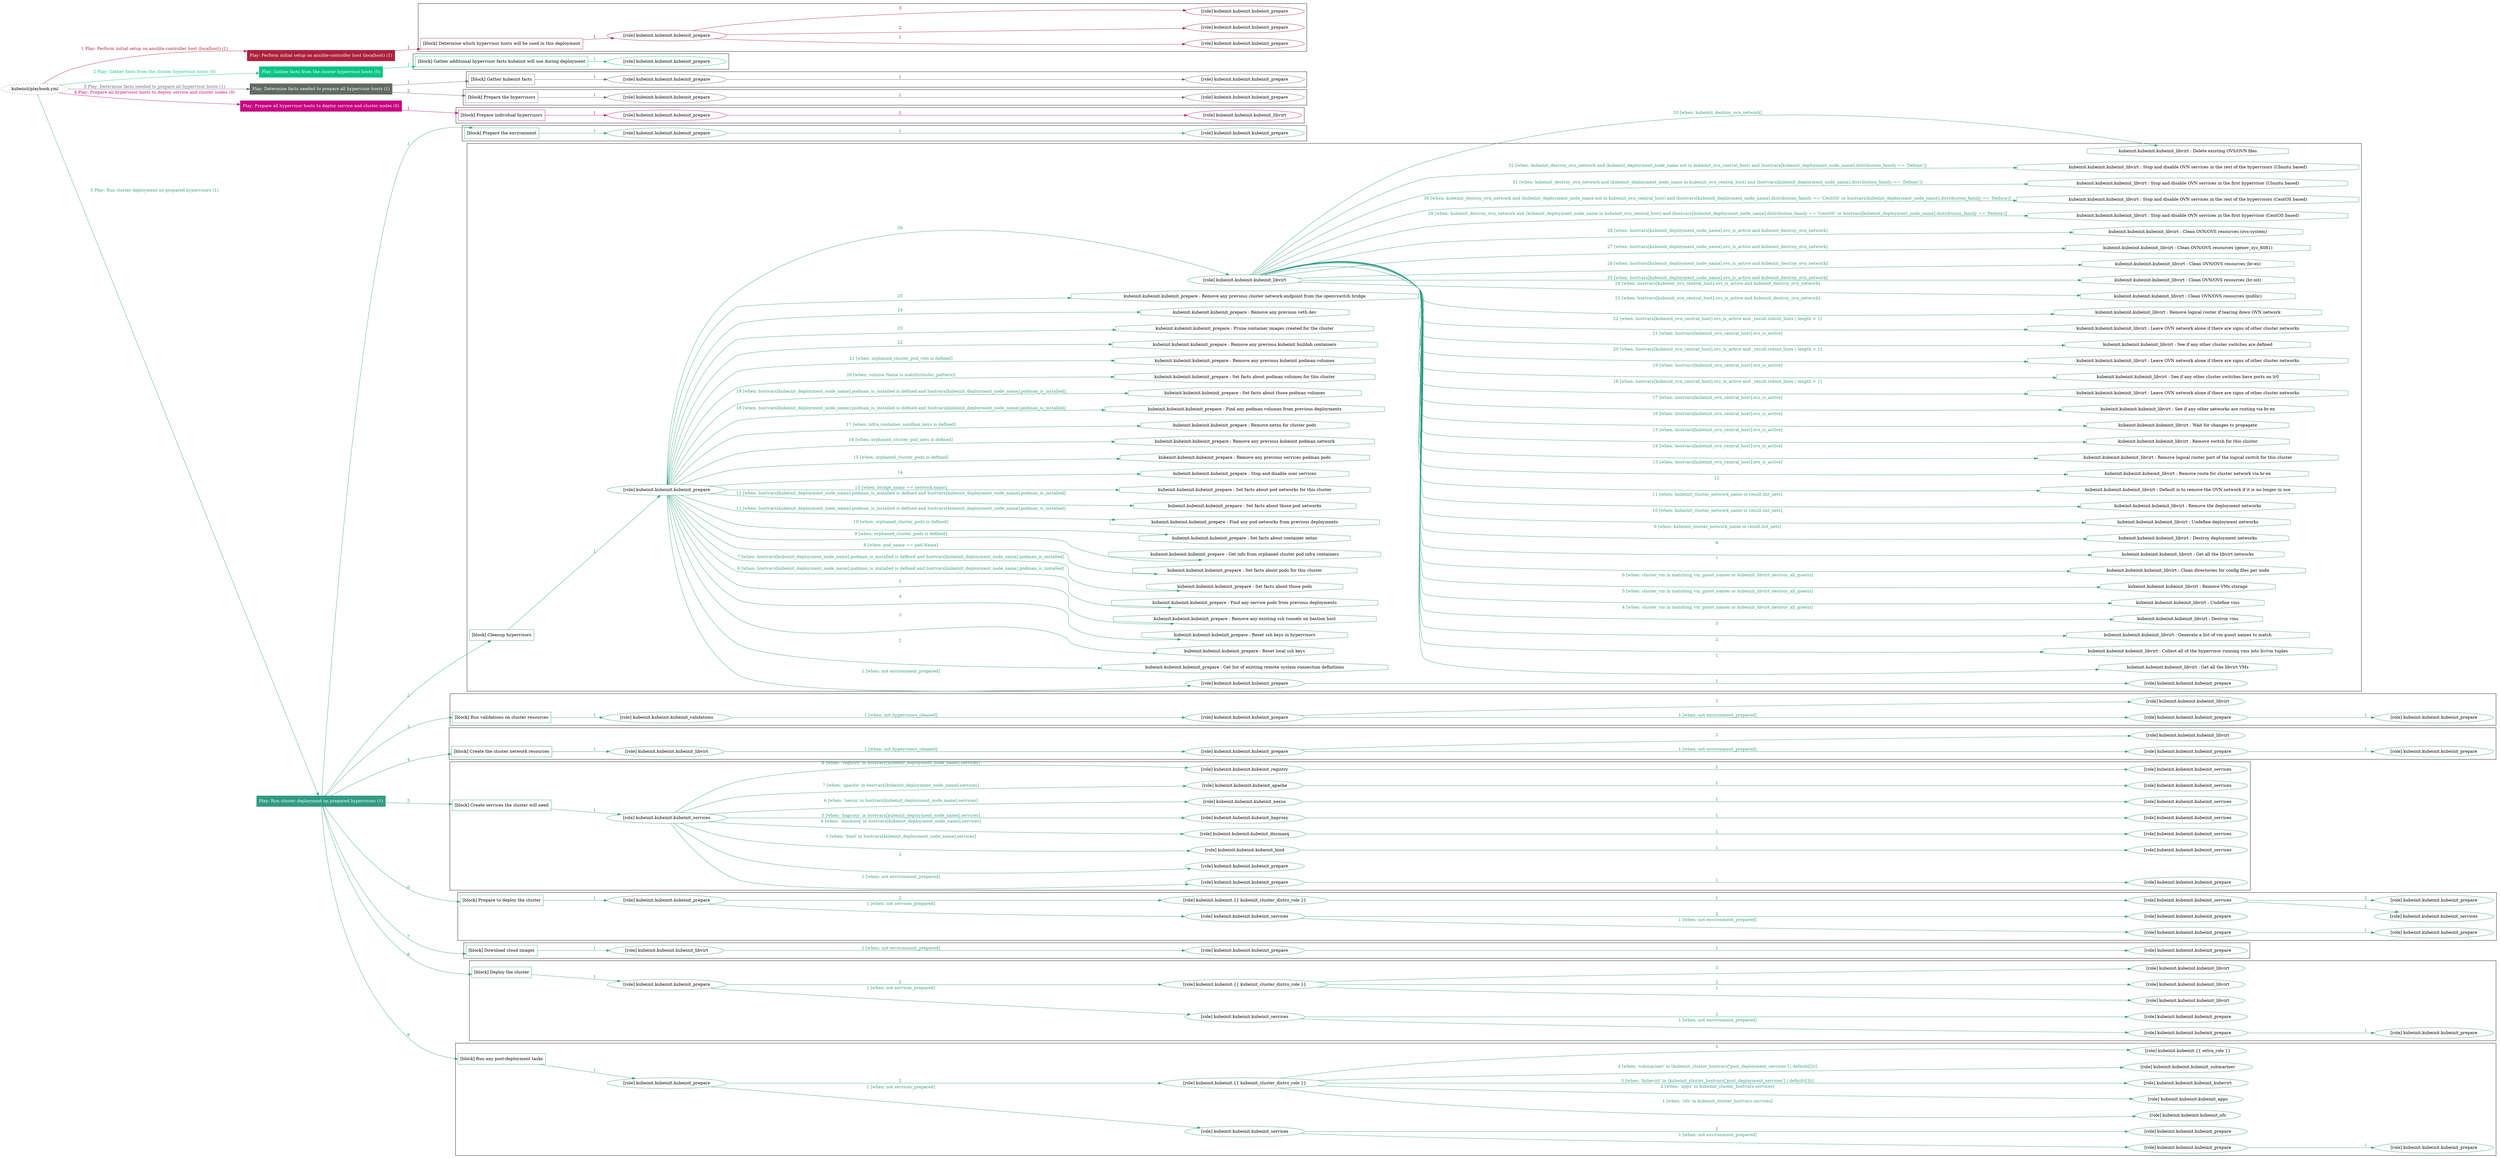 digraph {
	graph [concentrate=true ordering=in rankdir=LR ratio=fill]
	edge [esep=5 sep=10]
	"kubeinit/playbook.yml" [URL="/home/runner/work/kubeinit/kubeinit/kubeinit/playbook.yml" id=playbook_03425961 style=dotted]
	"kubeinit/playbook.yml" -> play_c2f96ef5 [label="1 Play: Perform initial setup on ansible-controller host (localhost) (1)" color="#ac203b" fontcolor="#ac203b" id=edge_playbook_03425961_play_c2f96ef5 labeltooltip="1 Play: Perform initial setup on ansible-controller host (localhost) (1)" tooltip="1 Play: Perform initial setup on ansible-controller host (localhost) (1)"]
	subgraph "Play: Perform initial setup on ansible-controller host (localhost) (1)" {
		play_c2f96ef5 [label="Play: Perform initial setup on ansible-controller host (localhost) (1)" URL="/home/runner/work/kubeinit/kubeinit/kubeinit/playbook.yml" color="#ac203b" fontcolor="#ffffff" id=play_c2f96ef5 shape=box style=filled tooltip=localhost]
		play_c2f96ef5 -> block_49c7dcaf [label=1 color="#ac203b" fontcolor="#ac203b" id=edge_1_play_c2f96ef5_block_49c7dcaf labeltooltip=1 tooltip=1]
		subgraph cluster_block_49c7dcaf {
			block_49c7dcaf [label="[block] Determine which hypervisor hosts will be used in this deployment" URL="/home/runner/work/kubeinit/kubeinit/kubeinit/playbook.yml" color="#ac203b" id=block_49c7dcaf labeltooltip="Determine which hypervisor hosts will be used in this deployment" shape=box tooltip="Determine which hypervisor hosts will be used in this deployment"]
			block_49c7dcaf -> role_d8f55e88 [label="1 " color="#ac203b" fontcolor="#ac203b" id=edge_1_block_49c7dcaf_role_d8f55e88 labeltooltip="1 " tooltip="1 "]
			subgraph "kubeinit.kubeinit.kubeinit_prepare" {
				role_d8f55e88 [label="[role] kubeinit.kubeinit.kubeinit_prepare" URL="/home/runner/work/kubeinit/kubeinit/kubeinit/playbook.yml" color="#ac203b" id=role_d8f55e88 tooltip="kubeinit.kubeinit.kubeinit_prepare"]
				role_d8f55e88 -> role_790afea8 [label="1 " color="#ac203b" fontcolor="#ac203b" id=edge_1_role_d8f55e88_role_790afea8 labeltooltip="1 " tooltip="1 "]
				subgraph "kubeinit.kubeinit.kubeinit_prepare" {
					role_790afea8 [label="[role] kubeinit.kubeinit.kubeinit_prepare" URL="/home/runner/.ansible/collections/ansible_collections/kubeinit/kubeinit/roles/kubeinit_prepare/tasks/build_hypervisors_group.yml" color="#ac203b" id=role_790afea8 tooltip="kubeinit.kubeinit.kubeinit_prepare"]
				}
				role_d8f55e88 -> role_f799fecb [label="2 " color="#ac203b" fontcolor="#ac203b" id=edge_2_role_d8f55e88_role_f799fecb labeltooltip="2 " tooltip="2 "]
				subgraph "kubeinit.kubeinit.kubeinit_prepare" {
					role_f799fecb [label="[role] kubeinit.kubeinit.kubeinit_prepare" URL="/home/runner/.ansible/collections/ansible_collections/kubeinit/kubeinit/roles/kubeinit_prepare/tasks/build_hypervisors_group.yml" color="#ac203b" id=role_f799fecb tooltip="kubeinit.kubeinit.kubeinit_prepare"]
				}
				role_d8f55e88 -> role_6ad12173 [label="3 " color="#ac203b" fontcolor="#ac203b" id=edge_3_role_d8f55e88_role_6ad12173 labeltooltip="3 " tooltip="3 "]
				subgraph "kubeinit.kubeinit.kubeinit_prepare" {
					role_6ad12173 [label="[role] kubeinit.kubeinit.kubeinit_prepare" URL="/home/runner/.ansible/collections/ansible_collections/kubeinit/kubeinit/roles/kubeinit_prepare/tasks/build_hypervisors_group.yml" color="#ac203b" id=role_6ad12173 tooltip="kubeinit.kubeinit.kubeinit_prepare"]
				}
			}
		}
	}
	"kubeinit/playbook.yml" -> play_53c30672 [label="2 Play: Gather facts from the cluster hypervisor hosts (0)" color="#08c487" fontcolor="#08c487" id=edge_playbook_03425961_play_53c30672 labeltooltip="2 Play: Gather facts from the cluster hypervisor hosts (0)" tooltip="2 Play: Gather facts from the cluster hypervisor hosts (0)"]
	subgraph "Play: Gather facts from the cluster hypervisor hosts (0)" {
		play_53c30672 [label="Play: Gather facts from the cluster hypervisor hosts (0)" URL="/home/runner/work/kubeinit/kubeinit/kubeinit/playbook.yml" color="#08c487" fontcolor="#ffffff" id=play_53c30672 shape=box style=filled tooltip="Play: Gather facts from the cluster hypervisor hosts (0)"]
		play_53c30672 -> block_2cf69e57 [label=1 color="#08c487" fontcolor="#08c487" id=edge_1_play_53c30672_block_2cf69e57 labeltooltip=1 tooltip=1]
		subgraph cluster_block_2cf69e57 {
			block_2cf69e57 [label="[block] Gather additional hypervisor facts kubeinit will use during deployment" URL="/home/runner/work/kubeinit/kubeinit/kubeinit/playbook.yml" color="#08c487" id=block_2cf69e57 labeltooltip="Gather additional hypervisor facts kubeinit will use during deployment" shape=box tooltip="Gather additional hypervisor facts kubeinit will use during deployment"]
			block_2cf69e57 -> role_cfb2e2c7 [label="1 " color="#08c487" fontcolor="#08c487" id=edge_1_block_2cf69e57_role_cfb2e2c7 labeltooltip="1 " tooltip="1 "]
			subgraph "kubeinit.kubeinit.kubeinit_prepare" {
				role_cfb2e2c7 [label="[role] kubeinit.kubeinit.kubeinit_prepare" URL="/home/runner/work/kubeinit/kubeinit/kubeinit/playbook.yml" color="#08c487" id=role_cfb2e2c7 tooltip="kubeinit.kubeinit.kubeinit_prepare"]
			}
		}
	}
	"kubeinit/playbook.yml" -> play_71358ae3 [label="3 Play: Determine facts needed to prepare all hypervisor hosts (1)" color="#626a64" fontcolor="#626a64" id=edge_playbook_03425961_play_71358ae3 labeltooltip="3 Play: Determine facts needed to prepare all hypervisor hosts (1)" tooltip="3 Play: Determine facts needed to prepare all hypervisor hosts (1)"]
	subgraph "Play: Determine facts needed to prepare all hypervisor hosts (1)" {
		play_71358ae3 [label="Play: Determine facts needed to prepare all hypervisor hosts (1)" URL="/home/runner/work/kubeinit/kubeinit/kubeinit/playbook.yml" color="#626a64" fontcolor="#ffffff" id=play_71358ae3 shape=box style=filled tooltip=localhost]
		play_71358ae3 -> block_9f53092e [label=1 color="#626a64" fontcolor="#626a64" id=edge_1_play_71358ae3_block_9f53092e labeltooltip=1 tooltip=1]
		subgraph cluster_block_9f53092e {
			block_9f53092e [label="[block] Gather kubeinit facts" URL="/home/runner/work/kubeinit/kubeinit/kubeinit/playbook.yml" color="#626a64" id=block_9f53092e labeltooltip="Gather kubeinit facts" shape=box tooltip="Gather kubeinit facts"]
			block_9f53092e -> role_7f38e76c [label="1 " color="#626a64" fontcolor="#626a64" id=edge_1_block_9f53092e_role_7f38e76c labeltooltip="1 " tooltip="1 "]
			subgraph "kubeinit.kubeinit.kubeinit_prepare" {
				role_7f38e76c [label="[role] kubeinit.kubeinit.kubeinit_prepare" URL="/home/runner/work/kubeinit/kubeinit/kubeinit/playbook.yml" color="#626a64" id=role_7f38e76c tooltip="kubeinit.kubeinit.kubeinit_prepare"]
				role_7f38e76c -> role_1bcd2041 [label="1 " color="#626a64" fontcolor="#626a64" id=edge_1_role_7f38e76c_role_1bcd2041 labeltooltip="1 " tooltip="1 "]
				subgraph "kubeinit.kubeinit.kubeinit_prepare" {
					role_1bcd2041 [label="[role] kubeinit.kubeinit.kubeinit_prepare" URL="/home/runner/.ansible/collections/ansible_collections/kubeinit/kubeinit/roles/kubeinit_prepare/tasks/gather_kubeinit_facts.yml" color="#626a64" id=role_1bcd2041 tooltip="kubeinit.kubeinit.kubeinit_prepare"]
				}
			}
		}
		play_71358ae3 -> block_4a7a90eb [label=2 color="#626a64" fontcolor="#626a64" id=edge_2_play_71358ae3_block_4a7a90eb labeltooltip=2 tooltip=2]
		subgraph cluster_block_4a7a90eb {
			block_4a7a90eb [label="[block] Prepare the hypervisors" URL="/home/runner/work/kubeinit/kubeinit/kubeinit/playbook.yml" color="#626a64" id=block_4a7a90eb labeltooltip="Prepare the hypervisors" shape=box tooltip="Prepare the hypervisors"]
			block_4a7a90eb -> role_ba53ec36 [label="1 " color="#626a64" fontcolor="#626a64" id=edge_1_block_4a7a90eb_role_ba53ec36 labeltooltip="1 " tooltip="1 "]
			subgraph "kubeinit.kubeinit.kubeinit_prepare" {
				role_ba53ec36 [label="[role] kubeinit.kubeinit.kubeinit_prepare" URL="/home/runner/work/kubeinit/kubeinit/kubeinit/playbook.yml" color="#626a64" id=role_ba53ec36 tooltip="kubeinit.kubeinit.kubeinit_prepare"]
				role_ba53ec36 -> role_0856cb26 [label="1 " color="#626a64" fontcolor="#626a64" id=edge_1_role_ba53ec36_role_0856cb26 labeltooltip="1 " tooltip="1 "]
				subgraph "kubeinit.kubeinit.kubeinit_prepare" {
					role_0856cb26 [label="[role] kubeinit.kubeinit.kubeinit_prepare" URL="/home/runner/.ansible/collections/ansible_collections/kubeinit/kubeinit/roles/kubeinit_prepare/tasks/gather_kubeinit_facts.yml" color="#626a64" id=role_0856cb26 tooltip="kubeinit.kubeinit.kubeinit_prepare"]
				}
			}
		}
	}
	"kubeinit/playbook.yml" -> play_cda48d8a [label="4 Play: Prepare all hypervisor hosts to deploy service and cluster nodes (0)" color="#c70582" fontcolor="#c70582" id=edge_playbook_03425961_play_cda48d8a labeltooltip="4 Play: Prepare all hypervisor hosts to deploy service and cluster nodes (0)" tooltip="4 Play: Prepare all hypervisor hosts to deploy service and cluster nodes (0)"]
	subgraph "Play: Prepare all hypervisor hosts to deploy service and cluster nodes (0)" {
		play_cda48d8a [label="Play: Prepare all hypervisor hosts to deploy service and cluster nodes (0)" URL="/home/runner/work/kubeinit/kubeinit/kubeinit/playbook.yml" color="#c70582" fontcolor="#ffffff" id=play_cda48d8a shape=box style=filled tooltip="Play: Prepare all hypervisor hosts to deploy service and cluster nodes (0)"]
		play_cda48d8a -> block_471cd573 [label=1 color="#c70582" fontcolor="#c70582" id=edge_1_play_cda48d8a_block_471cd573 labeltooltip=1 tooltip=1]
		subgraph cluster_block_471cd573 {
			block_471cd573 [label="[block] Prepare individual hypervisors" URL="/home/runner/work/kubeinit/kubeinit/kubeinit/playbook.yml" color="#c70582" id=block_471cd573 labeltooltip="Prepare individual hypervisors" shape=box tooltip="Prepare individual hypervisors"]
			block_471cd573 -> role_7dba84aa [label="1 " color="#c70582" fontcolor="#c70582" id=edge_1_block_471cd573_role_7dba84aa labeltooltip="1 " tooltip="1 "]
			subgraph "kubeinit.kubeinit.kubeinit_prepare" {
				role_7dba84aa [label="[role] kubeinit.kubeinit.kubeinit_prepare" URL="/home/runner/work/kubeinit/kubeinit/kubeinit/playbook.yml" color="#c70582" id=role_7dba84aa tooltip="kubeinit.kubeinit.kubeinit_prepare"]
				role_7dba84aa -> role_87155fe7 [label="1 " color="#c70582" fontcolor="#c70582" id=edge_1_role_7dba84aa_role_87155fe7 labeltooltip="1 " tooltip="1 "]
				subgraph "kubeinit.kubeinit.kubeinit_libvirt" {
					role_87155fe7 [label="[role] kubeinit.kubeinit.kubeinit_libvirt" URL="/home/runner/.ansible/collections/ansible_collections/kubeinit/kubeinit/roles/kubeinit_prepare/tasks/prepare_hypervisor.yml" color="#c70582" id=role_87155fe7 tooltip="kubeinit.kubeinit.kubeinit_libvirt"]
				}
			}
		}
	}
	"kubeinit/playbook.yml" -> play_6a4e1ca8 [label="5 Play: Run cluster deployment on prepared hypervisors (1)" color="#309c81" fontcolor="#309c81" id=edge_playbook_03425961_play_6a4e1ca8 labeltooltip="5 Play: Run cluster deployment on prepared hypervisors (1)" tooltip="5 Play: Run cluster deployment on prepared hypervisors (1)"]
	subgraph "Play: Run cluster deployment on prepared hypervisors (1)" {
		play_6a4e1ca8 [label="Play: Run cluster deployment on prepared hypervisors (1)" URL="/home/runner/work/kubeinit/kubeinit/kubeinit/playbook.yml" color="#309c81" fontcolor="#ffffff" id=play_6a4e1ca8 shape=box style=filled tooltip=localhost]
		play_6a4e1ca8 -> block_594071b6 [label=1 color="#309c81" fontcolor="#309c81" id=edge_1_play_6a4e1ca8_block_594071b6 labeltooltip=1 tooltip=1]
		subgraph cluster_block_594071b6 {
			block_594071b6 [label="[block] Prepare the environment" URL="/home/runner/work/kubeinit/kubeinit/kubeinit/playbook.yml" color="#309c81" id=block_594071b6 labeltooltip="Prepare the environment" shape=box tooltip="Prepare the environment"]
			block_594071b6 -> role_ef3a0fea [label="1 " color="#309c81" fontcolor="#309c81" id=edge_1_block_594071b6_role_ef3a0fea labeltooltip="1 " tooltip="1 "]
			subgraph "kubeinit.kubeinit.kubeinit_prepare" {
				role_ef3a0fea [label="[role] kubeinit.kubeinit.kubeinit_prepare" URL="/home/runner/work/kubeinit/kubeinit/kubeinit/playbook.yml" color="#309c81" id=role_ef3a0fea tooltip="kubeinit.kubeinit.kubeinit_prepare"]
				role_ef3a0fea -> role_6a339290 [label="1 " color="#309c81" fontcolor="#309c81" id=edge_1_role_ef3a0fea_role_6a339290 labeltooltip="1 " tooltip="1 "]
				subgraph "kubeinit.kubeinit.kubeinit_prepare" {
					role_6a339290 [label="[role] kubeinit.kubeinit.kubeinit_prepare" URL="/home/runner/.ansible/collections/ansible_collections/kubeinit/kubeinit/roles/kubeinit_prepare/tasks/gather_kubeinit_facts.yml" color="#309c81" id=role_6a339290 tooltip="kubeinit.kubeinit.kubeinit_prepare"]
				}
			}
		}
		play_6a4e1ca8 -> block_03d7f716 [label=2 color="#309c81" fontcolor="#309c81" id=edge_2_play_6a4e1ca8_block_03d7f716 labeltooltip=2 tooltip=2]
		subgraph cluster_block_03d7f716 {
			block_03d7f716 [label="[block] Cleanup hypervisors" URL="/home/runner/work/kubeinit/kubeinit/kubeinit/playbook.yml" color="#309c81" id=block_03d7f716 labeltooltip="Cleanup hypervisors" shape=box tooltip="Cleanup hypervisors"]
			block_03d7f716 -> role_6c7a453b [label="1 " color="#309c81" fontcolor="#309c81" id=edge_1_block_03d7f716_role_6c7a453b labeltooltip="1 " tooltip="1 "]
			subgraph "kubeinit.kubeinit.kubeinit_prepare" {
				role_6c7a453b [label="[role] kubeinit.kubeinit.kubeinit_prepare" URL="/home/runner/work/kubeinit/kubeinit/kubeinit/playbook.yml" color="#309c81" id=role_6c7a453b tooltip="kubeinit.kubeinit.kubeinit_prepare"]
				role_6c7a453b -> role_415e4992 [label="1 [when: not environment_prepared]" color="#309c81" fontcolor="#309c81" id=edge_1_role_6c7a453b_role_415e4992 labeltooltip="1 [when: not environment_prepared]" tooltip="1 [when: not environment_prepared]"]
				subgraph "kubeinit.kubeinit.kubeinit_prepare" {
					role_415e4992 [label="[role] kubeinit.kubeinit.kubeinit_prepare" URL="/home/runner/.ansible/collections/ansible_collections/kubeinit/kubeinit/roles/kubeinit_prepare/tasks/cleanup_hypervisors.yml" color="#309c81" id=role_415e4992 tooltip="kubeinit.kubeinit.kubeinit_prepare"]
					role_415e4992 -> role_99335f9c [label="1 " color="#309c81" fontcolor="#309c81" id=edge_1_role_415e4992_role_99335f9c labeltooltip="1 " tooltip="1 "]
					subgraph "kubeinit.kubeinit.kubeinit_prepare" {
						role_99335f9c [label="[role] kubeinit.kubeinit.kubeinit_prepare" URL="/home/runner/.ansible/collections/ansible_collections/kubeinit/kubeinit/roles/kubeinit_prepare/tasks/gather_kubeinit_facts.yml" color="#309c81" id=role_99335f9c tooltip="kubeinit.kubeinit.kubeinit_prepare"]
					}
				}
				task_cc64f77d [label="kubeinit.kubeinit.kubeinit_prepare : Get list of existing remote system connection definitions" URL="/home/runner/.ansible/collections/ansible_collections/kubeinit/kubeinit/roles/kubeinit_prepare/tasks/cleanup_hypervisors.yml" color="#309c81" id=task_cc64f77d shape=octagon tooltip="kubeinit.kubeinit.kubeinit_prepare : Get list of existing remote system connection definitions"]
				role_6c7a453b -> task_cc64f77d [label="2 " color="#309c81" fontcolor="#309c81" id=edge_2_role_6c7a453b_task_cc64f77d labeltooltip="2 " tooltip="2 "]
				task_1be5e82a [label="kubeinit.kubeinit.kubeinit_prepare : Reset local ssh keys" URL="/home/runner/.ansible/collections/ansible_collections/kubeinit/kubeinit/roles/kubeinit_prepare/tasks/cleanup_hypervisors.yml" color="#309c81" id=task_1be5e82a shape=octagon tooltip="kubeinit.kubeinit.kubeinit_prepare : Reset local ssh keys"]
				role_6c7a453b -> task_1be5e82a [label="3 " color="#309c81" fontcolor="#309c81" id=edge_3_role_6c7a453b_task_1be5e82a labeltooltip="3 " tooltip="3 "]
				task_ca4b6b31 [label="kubeinit.kubeinit.kubeinit_prepare : Reset ssh keys in hypervisors" URL="/home/runner/.ansible/collections/ansible_collections/kubeinit/kubeinit/roles/kubeinit_prepare/tasks/cleanup_hypervisors.yml" color="#309c81" id=task_ca4b6b31 shape=octagon tooltip="kubeinit.kubeinit.kubeinit_prepare : Reset ssh keys in hypervisors"]
				role_6c7a453b -> task_ca4b6b31 [label="4 " color="#309c81" fontcolor="#309c81" id=edge_4_role_6c7a453b_task_ca4b6b31 labeltooltip="4 " tooltip="4 "]
				task_91752619 [label="kubeinit.kubeinit.kubeinit_prepare : Remove any existing ssh tunnels on bastion host" URL="/home/runner/.ansible/collections/ansible_collections/kubeinit/kubeinit/roles/kubeinit_prepare/tasks/cleanup_hypervisors.yml" color="#309c81" id=task_91752619 shape=octagon tooltip="kubeinit.kubeinit.kubeinit_prepare : Remove any existing ssh tunnels on bastion host"]
				role_6c7a453b -> task_91752619 [label="5 " color="#309c81" fontcolor="#309c81" id=edge_5_role_6c7a453b_task_91752619 labeltooltip="5 " tooltip="5 "]
				task_fab39560 [label="kubeinit.kubeinit.kubeinit_prepare : Find any service pods from previous deployments" URL="/home/runner/.ansible/collections/ansible_collections/kubeinit/kubeinit/roles/kubeinit_prepare/tasks/cleanup_hypervisors.yml" color="#309c81" id=task_fab39560 shape=octagon tooltip="kubeinit.kubeinit.kubeinit_prepare : Find any service pods from previous deployments"]
				role_6c7a453b -> task_fab39560 [label="6 [when: hostvars[kubeinit_deployment_node_name].podman_is_installed is defined and hostvars[kubeinit_deployment_node_name].podman_is_installed]" color="#309c81" fontcolor="#309c81" id=edge_6_role_6c7a453b_task_fab39560 labeltooltip="6 [when: hostvars[kubeinit_deployment_node_name].podman_is_installed is defined and hostvars[kubeinit_deployment_node_name].podman_is_installed]" tooltip="6 [when: hostvars[kubeinit_deployment_node_name].podman_is_installed is defined and hostvars[kubeinit_deployment_node_name].podman_is_installed]"]
				task_4d85e882 [label="kubeinit.kubeinit.kubeinit_prepare : Set facts about those pods" URL="/home/runner/.ansible/collections/ansible_collections/kubeinit/kubeinit/roles/kubeinit_prepare/tasks/cleanup_hypervisors.yml" color="#309c81" id=task_4d85e882 shape=octagon tooltip="kubeinit.kubeinit.kubeinit_prepare : Set facts about those pods"]
				role_6c7a453b -> task_4d85e882 [label="7 [when: hostvars[kubeinit_deployment_node_name].podman_is_installed is defined and hostvars[kubeinit_deployment_node_name].podman_is_installed]" color="#309c81" fontcolor="#309c81" id=edge_7_role_6c7a453b_task_4d85e882 labeltooltip="7 [when: hostvars[kubeinit_deployment_node_name].podman_is_installed is defined and hostvars[kubeinit_deployment_node_name].podman_is_installed]" tooltip="7 [when: hostvars[kubeinit_deployment_node_name].podman_is_installed is defined and hostvars[kubeinit_deployment_node_name].podman_is_installed]"]
				task_41efbfc9 [label="kubeinit.kubeinit.kubeinit_prepare : Set facts about pods for this cluster" URL="/home/runner/.ansible/collections/ansible_collections/kubeinit/kubeinit/roles/kubeinit_prepare/tasks/cleanup_hypervisors.yml" color="#309c81" id=task_41efbfc9 shape=octagon tooltip="kubeinit.kubeinit.kubeinit_prepare : Set facts about pods for this cluster"]
				role_6c7a453b -> task_41efbfc9 [label="8 [when: pod_name == pod.Name]" color="#309c81" fontcolor="#309c81" id=edge_8_role_6c7a453b_task_41efbfc9 labeltooltip="8 [when: pod_name == pod.Name]" tooltip="8 [when: pod_name == pod.Name]"]
				task_ffa86d10 [label="kubeinit.kubeinit.kubeinit_prepare : Get info from orphaned cluster pod infra containers" URL="/home/runner/.ansible/collections/ansible_collections/kubeinit/kubeinit/roles/kubeinit_prepare/tasks/cleanup_hypervisors.yml" color="#309c81" id=task_ffa86d10 shape=octagon tooltip="kubeinit.kubeinit.kubeinit_prepare : Get info from orphaned cluster pod infra containers"]
				role_6c7a453b -> task_ffa86d10 [label="9 [when: orphaned_cluster_pods is defined]" color="#309c81" fontcolor="#309c81" id=edge_9_role_6c7a453b_task_ffa86d10 labeltooltip="9 [when: orphaned_cluster_pods is defined]" tooltip="9 [when: orphaned_cluster_pods is defined]"]
				task_563d0d12 [label="kubeinit.kubeinit.kubeinit_prepare : Set facts about container netns" URL="/home/runner/.ansible/collections/ansible_collections/kubeinit/kubeinit/roles/kubeinit_prepare/tasks/cleanup_hypervisors.yml" color="#309c81" id=task_563d0d12 shape=octagon tooltip="kubeinit.kubeinit.kubeinit_prepare : Set facts about container netns"]
				role_6c7a453b -> task_563d0d12 [label="10 [when: orphaned_cluster_pods is defined]" color="#309c81" fontcolor="#309c81" id=edge_10_role_6c7a453b_task_563d0d12 labeltooltip="10 [when: orphaned_cluster_pods is defined]" tooltip="10 [when: orphaned_cluster_pods is defined]"]
				task_a6d315b6 [label="kubeinit.kubeinit.kubeinit_prepare : Find any pod networks from previous deployments" URL="/home/runner/.ansible/collections/ansible_collections/kubeinit/kubeinit/roles/kubeinit_prepare/tasks/cleanup_hypervisors.yml" color="#309c81" id=task_a6d315b6 shape=octagon tooltip="kubeinit.kubeinit.kubeinit_prepare : Find any pod networks from previous deployments"]
				role_6c7a453b -> task_a6d315b6 [label="11 [when: hostvars[kubeinit_deployment_node_name].podman_is_installed is defined and hostvars[kubeinit_deployment_node_name].podman_is_installed]" color="#309c81" fontcolor="#309c81" id=edge_11_role_6c7a453b_task_a6d315b6 labeltooltip="11 [when: hostvars[kubeinit_deployment_node_name].podman_is_installed is defined and hostvars[kubeinit_deployment_node_name].podman_is_installed]" tooltip="11 [when: hostvars[kubeinit_deployment_node_name].podman_is_installed is defined and hostvars[kubeinit_deployment_node_name].podman_is_installed]"]
				task_e0cf3373 [label="kubeinit.kubeinit.kubeinit_prepare : Set facts about those pod networks" URL="/home/runner/.ansible/collections/ansible_collections/kubeinit/kubeinit/roles/kubeinit_prepare/tasks/cleanup_hypervisors.yml" color="#309c81" id=task_e0cf3373 shape=octagon tooltip="kubeinit.kubeinit.kubeinit_prepare : Set facts about those pod networks"]
				role_6c7a453b -> task_e0cf3373 [label="12 [when: hostvars[kubeinit_deployment_node_name].podman_is_installed is defined and hostvars[kubeinit_deployment_node_name].podman_is_installed]" color="#309c81" fontcolor="#309c81" id=edge_12_role_6c7a453b_task_e0cf3373 labeltooltip="12 [when: hostvars[kubeinit_deployment_node_name].podman_is_installed is defined and hostvars[kubeinit_deployment_node_name].podman_is_installed]" tooltip="12 [when: hostvars[kubeinit_deployment_node_name].podman_is_installed is defined and hostvars[kubeinit_deployment_node_name].podman_is_installed]"]
				task_c5bd43b8 [label="kubeinit.kubeinit.kubeinit_prepare : Set facts about pod networks for this cluster" URL="/home/runner/.ansible/collections/ansible_collections/kubeinit/kubeinit/roles/kubeinit_prepare/tasks/cleanup_hypervisors.yml" color="#309c81" id=task_c5bd43b8 shape=octagon tooltip="kubeinit.kubeinit.kubeinit_prepare : Set facts about pod networks for this cluster"]
				role_6c7a453b -> task_c5bd43b8 [label="13 [when: bridge_name == network.name]" color="#309c81" fontcolor="#309c81" id=edge_13_role_6c7a453b_task_c5bd43b8 labeltooltip="13 [when: bridge_name == network.name]" tooltip="13 [when: bridge_name == network.name]"]
				task_e74e4e3d [label="kubeinit.kubeinit.kubeinit_prepare : Stop and disable user services" URL="/home/runner/.ansible/collections/ansible_collections/kubeinit/kubeinit/roles/kubeinit_prepare/tasks/cleanup_hypervisors.yml" color="#309c81" id=task_e74e4e3d shape=octagon tooltip="kubeinit.kubeinit.kubeinit_prepare : Stop and disable user services"]
				role_6c7a453b -> task_e74e4e3d [label="14 " color="#309c81" fontcolor="#309c81" id=edge_14_role_6c7a453b_task_e74e4e3d labeltooltip="14 " tooltip="14 "]
				task_f43c0848 [label="kubeinit.kubeinit.kubeinit_prepare : Remove any previous services podman pods" URL="/home/runner/.ansible/collections/ansible_collections/kubeinit/kubeinit/roles/kubeinit_prepare/tasks/cleanup_hypervisors.yml" color="#309c81" id=task_f43c0848 shape=octagon tooltip="kubeinit.kubeinit.kubeinit_prepare : Remove any previous services podman pods"]
				role_6c7a453b -> task_f43c0848 [label="15 [when: orphaned_cluster_pods is defined]" color="#309c81" fontcolor="#309c81" id=edge_15_role_6c7a453b_task_f43c0848 labeltooltip="15 [when: orphaned_cluster_pods is defined]" tooltip="15 [when: orphaned_cluster_pods is defined]"]
				task_da7061c6 [label="kubeinit.kubeinit.kubeinit_prepare : Remove any previous kubeinit podman network" URL="/home/runner/.ansible/collections/ansible_collections/kubeinit/kubeinit/roles/kubeinit_prepare/tasks/cleanup_hypervisors.yml" color="#309c81" id=task_da7061c6 shape=octagon tooltip="kubeinit.kubeinit.kubeinit_prepare : Remove any previous kubeinit podman network"]
				role_6c7a453b -> task_da7061c6 [label="16 [when: orphaned_cluster_pod_nets is defined]" color="#309c81" fontcolor="#309c81" id=edge_16_role_6c7a453b_task_da7061c6 labeltooltip="16 [when: orphaned_cluster_pod_nets is defined]" tooltip="16 [when: orphaned_cluster_pod_nets is defined]"]
				task_9a766073 [label="kubeinit.kubeinit.kubeinit_prepare : Remove netns for cluster pods" URL="/home/runner/.ansible/collections/ansible_collections/kubeinit/kubeinit/roles/kubeinit_prepare/tasks/cleanup_hypervisors.yml" color="#309c81" id=task_9a766073 shape=octagon tooltip="kubeinit.kubeinit.kubeinit_prepare : Remove netns for cluster pods"]
				role_6c7a453b -> task_9a766073 [label="17 [when: infra_container_sandbox_keys is defined]" color="#309c81" fontcolor="#309c81" id=edge_17_role_6c7a453b_task_9a766073 labeltooltip="17 [when: infra_container_sandbox_keys is defined]" tooltip="17 [when: infra_container_sandbox_keys is defined]"]
				task_bef6fb1d [label="kubeinit.kubeinit.kubeinit_prepare : Find any podman volumes from previous deployments" URL="/home/runner/.ansible/collections/ansible_collections/kubeinit/kubeinit/roles/kubeinit_prepare/tasks/cleanup_hypervisors.yml" color="#309c81" id=task_bef6fb1d shape=octagon tooltip="kubeinit.kubeinit.kubeinit_prepare : Find any podman volumes from previous deployments"]
				role_6c7a453b -> task_bef6fb1d [label="18 [when: hostvars[kubeinit_deployment_node_name].podman_is_installed is defined and hostvars[kubeinit_deployment_node_name].podman_is_installed]" color="#309c81" fontcolor="#309c81" id=edge_18_role_6c7a453b_task_bef6fb1d labeltooltip="18 [when: hostvars[kubeinit_deployment_node_name].podman_is_installed is defined and hostvars[kubeinit_deployment_node_name].podman_is_installed]" tooltip="18 [when: hostvars[kubeinit_deployment_node_name].podman_is_installed is defined and hostvars[kubeinit_deployment_node_name].podman_is_installed]"]
				task_1de23690 [label="kubeinit.kubeinit.kubeinit_prepare : Set facts about those podman volumes" URL="/home/runner/.ansible/collections/ansible_collections/kubeinit/kubeinit/roles/kubeinit_prepare/tasks/cleanup_hypervisors.yml" color="#309c81" id=task_1de23690 shape=octagon tooltip="kubeinit.kubeinit.kubeinit_prepare : Set facts about those podman volumes"]
				role_6c7a453b -> task_1de23690 [label="19 [when: hostvars[kubeinit_deployment_node_name].podman_is_installed is defined and hostvars[kubeinit_deployment_node_name].podman_is_installed]" color="#309c81" fontcolor="#309c81" id=edge_19_role_6c7a453b_task_1de23690 labeltooltip="19 [when: hostvars[kubeinit_deployment_node_name].podman_is_installed is defined and hostvars[kubeinit_deployment_node_name].podman_is_installed]" tooltip="19 [when: hostvars[kubeinit_deployment_node_name].podman_is_installed is defined and hostvars[kubeinit_deployment_node_name].podman_is_installed]"]
				task_c292dcb1 [label="kubeinit.kubeinit.kubeinit_prepare : Set facts about podman volumes for this cluster" URL="/home/runner/.ansible/collections/ansible_collections/kubeinit/kubeinit/roles/kubeinit_prepare/tasks/cleanup_hypervisors.yml" color="#309c81" id=task_c292dcb1 shape=octagon tooltip="kubeinit.kubeinit.kubeinit_prepare : Set facts about podman volumes for this cluster"]
				role_6c7a453b -> task_c292dcb1 [label="20 [when: volume.Name is match(cluster_pattern)]" color="#309c81" fontcolor="#309c81" id=edge_20_role_6c7a453b_task_c292dcb1 labeltooltip="20 [when: volume.Name is match(cluster_pattern)]" tooltip="20 [when: volume.Name is match(cluster_pattern)]"]
				task_ac1f7c50 [label="kubeinit.kubeinit.kubeinit_prepare : Remove any previous kubeinit podman volumes" URL="/home/runner/.ansible/collections/ansible_collections/kubeinit/kubeinit/roles/kubeinit_prepare/tasks/cleanup_hypervisors.yml" color="#309c81" id=task_ac1f7c50 shape=octagon tooltip="kubeinit.kubeinit.kubeinit_prepare : Remove any previous kubeinit podman volumes"]
				role_6c7a453b -> task_ac1f7c50 [label="21 [when: orphaned_cluster_pod_vols is defined]" color="#309c81" fontcolor="#309c81" id=edge_21_role_6c7a453b_task_ac1f7c50 labeltooltip="21 [when: orphaned_cluster_pod_vols is defined]" tooltip="21 [when: orphaned_cluster_pod_vols is defined]"]
				task_71c1349a [label="kubeinit.kubeinit.kubeinit_prepare : Remove any previous kubeinit buildah containers" URL="/home/runner/.ansible/collections/ansible_collections/kubeinit/kubeinit/roles/kubeinit_prepare/tasks/cleanup_hypervisors.yml" color="#309c81" id=task_71c1349a shape=octagon tooltip="kubeinit.kubeinit.kubeinit_prepare : Remove any previous kubeinit buildah containers"]
				role_6c7a453b -> task_71c1349a [label="22 " color="#309c81" fontcolor="#309c81" id=edge_22_role_6c7a453b_task_71c1349a labeltooltip="22 " tooltip="22 "]
				task_735728af [label="kubeinit.kubeinit.kubeinit_prepare : Prune container images created for the cluster" URL="/home/runner/.ansible/collections/ansible_collections/kubeinit/kubeinit/roles/kubeinit_prepare/tasks/cleanup_hypervisors.yml" color="#309c81" id=task_735728af shape=octagon tooltip="kubeinit.kubeinit.kubeinit_prepare : Prune container images created for the cluster"]
				role_6c7a453b -> task_735728af [label="23 " color="#309c81" fontcolor="#309c81" id=edge_23_role_6c7a453b_task_735728af labeltooltip="23 " tooltip="23 "]
				task_c5d89e99 [label="kubeinit.kubeinit.kubeinit_prepare : Remove any previous veth dev" URL="/home/runner/.ansible/collections/ansible_collections/kubeinit/kubeinit/roles/kubeinit_prepare/tasks/cleanup_hypervisors.yml" color="#309c81" id=task_c5d89e99 shape=octagon tooltip="kubeinit.kubeinit.kubeinit_prepare : Remove any previous veth dev"]
				role_6c7a453b -> task_c5d89e99 [label="24 " color="#309c81" fontcolor="#309c81" id=edge_24_role_6c7a453b_task_c5d89e99 labeltooltip="24 " tooltip="24 "]
				task_add34874 [label="kubeinit.kubeinit.kubeinit_prepare : Remove any previous cluster network endpoint from the openvswitch bridge" URL="/home/runner/.ansible/collections/ansible_collections/kubeinit/kubeinit/roles/kubeinit_prepare/tasks/cleanup_hypervisors.yml" color="#309c81" id=task_add34874 shape=octagon tooltip="kubeinit.kubeinit.kubeinit_prepare : Remove any previous cluster network endpoint from the openvswitch bridge"]
				role_6c7a453b -> task_add34874 [label="25 " color="#309c81" fontcolor="#309c81" id=edge_25_role_6c7a453b_task_add34874 labeltooltip="25 " tooltip="25 "]
				role_6c7a453b -> role_99a11bc0 [label="26 " color="#309c81" fontcolor="#309c81" id=edge_26_role_6c7a453b_role_99a11bc0 labeltooltip="26 " tooltip="26 "]
				subgraph "kubeinit.kubeinit.kubeinit_libvirt" {
					role_99a11bc0 [label="[role] kubeinit.kubeinit.kubeinit_libvirt" URL="/home/runner/.ansible/collections/ansible_collections/kubeinit/kubeinit/roles/kubeinit_prepare/tasks/cleanup_hypervisors.yml" color="#309c81" id=role_99a11bc0 tooltip="kubeinit.kubeinit.kubeinit_libvirt"]
					task_6c00341e [label="kubeinit.kubeinit.kubeinit_libvirt : Get all the libvirt VMs" URL="/home/runner/.ansible/collections/ansible_collections/kubeinit/kubeinit/roles/kubeinit_libvirt/tasks/cleanup_libvirt.yml" color="#309c81" id=task_6c00341e shape=octagon tooltip="kubeinit.kubeinit.kubeinit_libvirt : Get all the libvirt VMs"]
					role_99a11bc0 -> task_6c00341e [label="1 " color="#309c81" fontcolor="#309c81" id=edge_1_role_99a11bc0_task_6c00341e labeltooltip="1 " tooltip="1 "]
					task_c6c5def8 [label="kubeinit.kubeinit.kubeinit_libvirt : Collect all of the hypervisor running vms into hv/vm tuples" URL="/home/runner/.ansible/collections/ansible_collections/kubeinit/kubeinit/roles/kubeinit_libvirt/tasks/cleanup_libvirt.yml" color="#309c81" id=task_c6c5def8 shape=octagon tooltip="kubeinit.kubeinit.kubeinit_libvirt : Collect all of the hypervisor running vms into hv/vm tuples"]
					role_99a11bc0 -> task_c6c5def8 [label="2 " color="#309c81" fontcolor="#309c81" id=edge_2_role_99a11bc0_task_c6c5def8 labeltooltip="2 " tooltip="2 "]
					task_3d0ee134 [label="kubeinit.kubeinit.kubeinit_libvirt : Generate a list of vm guest names to match" URL="/home/runner/.ansible/collections/ansible_collections/kubeinit/kubeinit/roles/kubeinit_libvirt/tasks/cleanup_libvirt.yml" color="#309c81" id=task_3d0ee134 shape=octagon tooltip="kubeinit.kubeinit.kubeinit_libvirt : Generate a list of vm guest names to match"]
					role_99a11bc0 -> task_3d0ee134 [label="3 " color="#309c81" fontcolor="#309c81" id=edge_3_role_99a11bc0_task_3d0ee134 labeltooltip="3 " tooltip="3 "]
					task_86dfa357 [label="kubeinit.kubeinit.kubeinit_libvirt : Destroy vms" URL="/home/runner/.ansible/collections/ansible_collections/kubeinit/kubeinit/roles/kubeinit_libvirt/tasks/cleanup_libvirt.yml" color="#309c81" id=task_86dfa357 shape=octagon tooltip="kubeinit.kubeinit.kubeinit_libvirt : Destroy vms"]
					role_99a11bc0 -> task_86dfa357 [label="4 [when: cluster_vm in matching_vm_guest_names or kubeinit_libvirt_destroy_all_guests]" color="#309c81" fontcolor="#309c81" id=edge_4_role_99a11bc0_task_86dfa357 labeltooltip="4 [when: cluster_vm in matching_vm_guest_names or kubeinit_libvirt_destroy_all_guests]" tooltip="4 [when: cluster_vm in matching_vm_guest_names or kubeinit_libvirt_destroy_all_guests]"]
					task_ba7be051 [label="kubeinit.kubeinit.kubeinit_libvirt : Undefine vms" URL="/home/runner/.ansible/collections/ansible_collections/kubeinit/kubeinit/roles/kubeinit_libvirt/tasks/cleanup_libvirt.yml" color="#309c81" id=task_ba7be051 shape=octagon tooltip="kubeinit.kubeinit.kubeinit_libvirt : Undefine vms"]
					role_99a11bc0 -> task_ba7be051 [label="5 [when: cluster_vm in matching_vm_guest_names or kubeinit_libvirt_destroy_all_guests]" color="#309c81" fontcolor="#309c81" id=edge_5_role_99a11bc0_task_ba7be051 labeltooltip="5 [when: cluster_vm in matching_vm_guest_names or kubeinit_libvirt_destroy_all_guests]" tooltip="5 [when: cluster_vm in matching_vm_guest_names or kubeinit_libvirt_destroy_all_guests]"]
					task_dfe4dfc9 [label="kubeinit.kubeinit.kubeinit_libvirt : Remove VMs storage" URL="/home/runner/.ansible/collections/ansible_collections/kubeinit/kubeinit/roles/kubeinit_libvirt/tasks/cleanup_libvirt.yml" color="#309c81" id=task_dfe4dfc9 shape=octagon tooltip="kubeinit.kubeinit.kubeinit_libvirt : Remove VMs storage"]
					role_99a11bc0 -> task_dfe4dfc9 [label="6 [when: cluster_vm in matching_vm_guest_names or kubeinit_libvirt_destroy_all_guests]" color="#309c81" fontcolor="#309c81" id=edge_6_role_99a11bc0_task_dfe4dfc9 labeltooltip="6 [when: cluster_vm in matching_vm_guest_names or kubeinit_libvirt_destroy_all_guests]" tooltip="6 [when: cluster_vm in matching_vm_guest_names or kubeinit_libvirt_destroy_all_guests]"]
					task_c8134835 [label="kubeinit.kubeinit.kubeinit_libvirt : Clean directories for config files per node" URL="/home/runner/.ansible/collections/ansible_collections/kubeinit/kubeinit/roles/kubeinit_libvirt/tasks/cleanup_libvirt.yml" color="#309c81" id=task_c8134835 shape=octagon tooltip="kubeinit.kubeinit.kubeinit_libvirt : Clean directories for config files per node"]
					role_99a11bc0 -> task_c8134835 [label="7 " color="#309c81" fontcolor="#309c81" id=edge_7_role_99a11bc0_task_c8134835 labeltooltip="7 " tooltip="7 "]
					task_0d0a8c04 [label="kubeinit.kubeinit.kubeinit_libvirt : Get all the libvirt networks" URL="/home/runner/.ansible/collections/ansible_collections/kubeinit/kubeinit/roles/kubeinit_libvirt/tasks/cleanup_libvirt.yml" color="#309c81" id=task_0d0a8c04 shape=octagon tooltip="kubeinit.kubeinit.kubeinit_libvirt : Get all the libvirt networks"]
					role_99a11bc0 -> task_0d0a8c04 [label="8 " color="#309c81" fontcolor="#309c81" id=edge_8_role_99a11bc0_task_0d0a8c04 labeltooltip="8 " tooltip="8 "]
					task_7660ec34 [label="kubeinit.kubeinit.kubeinit_libvirt : Destroy deployment networks" URL="/home/runner/.ansible/collections/ansible_collections/kubeinit/kubeinit/roles/kubeinit_libvirt/tasks/cleanup_libvirt.yml" color="#309c81" id=task_7660ec34 shape=octagon tooltip="kubeinit.kubeinit.kubeinit_libvirt : Destroy deployment networks"]
					role_99a11bc0 -> task_7660ec34 [label="9 [when: kubeinit_cluster_network_name in result.list_nets]" color="#309c81" fontcolor="#309c81" id=edge_9_role_99a11bc0_task_7660ec34 labeltooltip="9 [when: kubeinit_cluster_network_name in result.list_nets]" tooltip="9 [when: kubeinit_cluster_network_name in result.list_nets]"]
					task_624c6fad [label="kubeinit.kubeinit.kubeinit_libvirt : Undefine deployment networks" URL="/home/runner/.ansible/collections/ansible_collections/kubeinit/kubeinit/roles/kubeinit_libvirt/tasks/cleanup_libvirt.yml" color="#309c81" id=task_624c6fad shape=octagon tooltip="kubeinit.kubeinit.kubeinit_libvirt : Undefine deployment networks"]
					role_99a11bc0 -> task_624c6fad [label="10 [when: kubeinit_cluster_network_name in result.list_nets]" color="#309c81" fontcolor="#309c81" id=edge_10_role_99a11bc0_task_624c6fad labeltooltip="10 [when: kubeinit_cluster_network_name in result.list_nets]" tooltip="10 [when: kubeinit_cluster_network_name in result.list_nets]"]
					task_30be3dcc [label="kubeinit.kubeinit.kubeinit_libvirt : Remove the deployment networks" URL="/home/runner/.ansible/collections/ansible_collections/kubeinit/kubeinit/roles/kubeinit_libvirt/tasks/cleanup_libvirt.yml" color="#309c81" id=task_30be3dcc shape=octagon tooltip="kubeinit.kubeinit.kubeinit_libvirt : Remove the deployment networks"]
					role_99a11bc0 -> task_30be3dcc [label="11 [when: kubeinit_cluster_network_name in result.list_nets]" color="#309c81" fontcolor="#309c81" id=edge_11_role_99a11bc0_task_30be3dcc labeltooltip="11 [when: kubeinit_cluster_network_name in result.list_nets]" tooltip="11 [when: kubeinit_cluster_network_name in result.list_nets]"]
					task_a869af92 [label="kubeinit.kubeinit.kubeinit_libvirt : Default is to remove the OVN network if it is no longer in use" URL="/home/runner/.ansible/collections/ansible_collections/kubeinit/kubeinit/roles/kubeinit_libvirt/tasks/cleanup_libvirt.yml" color="#309c81" id=task_a869af92 shape=octagon tooltip="kubeinit.kubeinit.kubeinit_libvirt : Default is to remove the OVN network if it is no longer in use"]
					role_99a11bc0 -> task_a869af92 [label="12 " color="#309c81" fontcolor="#309c81" id=edge_12_role_99a11bc0_task_a869af92 labeltooltip="12 " tooltip="12 "]
					task_7081e47d [label="kubeinit.kubeinit.kubeinit_libvirt : Remove route for cluster network via br-ex" URL="/home/runner/.ansible/collections/ansible_collections/kubeinit/kubeinit/roles/kubeinit_libvirt/tasks/cleanup_libvirt.yml" color="#309c81" id=task_7081e47d shape=octagon tooltip="kubeinit.kubeinit.kubeinit_libvirt : Remove route for cluster network via br-ex"]
					role_99a11bc0 -> task_7081e47d [label="13 [when: hostvars[kubeinit_ovn_central_host].ovs_is_active]" color="#309c81" fontcolor="#309c81" id=edge_13_role_99a11bc0_task_7081e47d labeltooltip="13 [when: hostvars[kubeinit_ovn_central_host].ovs_is_active]" tooltip="13 [when: hostvars[kubeinit_ovn_central_host].ovs_is_active]"]
					task_a263b221 [label="kubeinit.kubeinit.kubeinit_libvirt : Remove logical router port of the logical switch for this cluster" URL="/home/runner/.ansible/collections/ansible_collections/kubeinit/kubeinit/roles/kubeinit_libvirt/tasks/cleanup_libvirt.yml" color="#309c81" id=task_a263b221 shape=octagon tooltip="kubeinit.kubeinit.kubeinit_libvirt : Remove logical router port of the logical switch for this cluster"]
					role_99a11bc0 -> task_a263b221 [label="14 [when: hostvars[kubeinit_ovn_central_host].ovs_is_active]" color="#309c81" fontcolor="#309c81" id=edge_14_role_99a11bc0_task_a263b221 labeltooltip="14 [when: hostvars[kubeinit_ovn_central_host].ovs_is_active]" tooltip="14 [when: hostvars[kubeinit_ovn_central_host].ovs_is_active]"]
					task_bd1c3dd7 [label="kubeinit.kubeinit.kubeinit_libvirt : Remove switch for this cluster" URL="/home/runner/.ansible/collections/ansible_collections/kubeinit/kubeinit/roles/kubeinit_libvirt/tasks/cleanup_libvirt.yml" color="#309c81" id=task_bd1c3dd7 shape=octagon tooltip="kubeinit.kubeinit.kubeinit_libvirt : Remove switch for this cluster"]
					role_99a11bc0 -> task_bd1c3dd7 [label="15 [when: hostvars[kubeinit_ovn_central_host].ovs_is_active]" color="#309c81" fontcolor="#309c81" id=edge_15_role_99a11bc0_task_bd1c3dd7 labeltooltip="15 [when: hostvars[kubeinit_ovn_central_host].ovs_is_active]" tooltip="15 [when: hostvars[kubeinit_ovn_central_host].ovs_is_active]"]
					task_a4240e74 [label="kubeinit.kubeinit.kubeinit_libvirt : Wait for changes to propagate" URL="/home/runner/.ansible/collections/ansible_collections/kubeinit/kubeinit/roles/kubeinit_libvirt/tasks/cleanup_libvirt.yml" color="#309c81" id=task_a4240e74 shape=octagon tooltip="kubeinit.kubeinit.kubeinit_libvirt : Wait for changes to propagate"]
					role_99a11bc0 -> task_a4240e74 [label="16 [when: hostvars[kubeinit_ovn_central_host].ovs_is_active]" color="#309c81" fontcolor="#309c81" id=edge_16_role_99a11bc0_task_a4240e74 labeltooltip="16 [when: hostvars[kubeinit_ovn_central_host].ovs_is_active]" tooltip="16 [when: hostvars[kubeinit_ovn_central_host].ovs_is_active]"]
					task_871f4785 [label="kubeinit.kubeinit.kubeinit_libvirt : See if any other networks are routing via br-ex" URL="/home/runner/.ansible/collections/ansible_collections/kubeinit/kubeinit/roles/kubeinit_libvirt/tasks/cleanup_libvirt.yml" color="#309c81" id=task_871f4785 shape=octagon tooltip="kubeinit.kubeinit.kubeinit_libvirt : See if any other networks are routing via br-ex"]
					role_99a11bc0 -> task_871f4785 [label="17 [when: hostvars[kubeinit_ovn_central_host].ovs_is_active]" color="#309c81" fontcolor="#309c81" id=edge_17_role_99a11bc0_task_871f4785 labeltooltip="17 [when: hostvars[kubeinit_ovn_central_host].ovs_is_active]" tooltip="17 [when: hostvars[kubeinit_ovn_central_host].ovs_is_active]"]
					task_027af826 [label="kubeinit.kubeinit.kubeinit_libvirt : Leave OVN network alone if there are signs of other cluster networks" URL="/home/runner/.ansible/collections/ansible_collections/kubeinit/kubeinit/roles/kubeinit_libvirt/tasks/cleanup_libvirt.yml" color="#309c81" id=task_027af826 shape=octagon tooltip="kubeinit.kubeinit.kubeinit_libvirt : Leave OVN network alone if there are signs of other cluster networks"]
					role_99a11bc0 -> task_027af826 [label="18 [when: hostvars[kubeinit_ovn_central_host].ovs_is_active and _result.stdout_lines | length > 1]" color="#309c81" fontcolor="#309c81" id=edge_18_role_99a11bc0_task_027af826 labeltooltip="18 [when: hostvars[kubeinit_ovn_central_host].ovs_is_active and _result.stdout_lines | length > 1]" tooltip="18 [when: hostvars[kubeinit_ovn_central_host].ovs_is_active and _result.stdout_lines | length > 1]"]
					task_ca5b5947 [label="kubeinit.kubeinit.kubeinit_libvirt : See if any other cluster switches have ports on lr0" URL="/home/runner/.ansible/collections/ansible_collections/kubeinit/kubeinit/roles/kubeinit_libvirt/tasks/cleanup_libvirt.yml" color="#309c81" id=task_ca5b5947 shape=octagon tooltip="kubeinit.kubeinit.kubeinit_libvirt : See if any other cluster switches have ports on lr0"]
					role_99a11bc0 -> task_ca5b5947 [label="19 [when: hostvars[kubeinit_ovn_central_host].ovs_is_active]" color="#309c81" fontcolor="#309c81" id=edge_19_role_99a11bc0_task_ca5b5947 labeltooltip="19 [when: hostvars[kubeinit_ovn_central_host].ovs_is_active]" tooltip="19 [when: hostvars[kubeinit_ovn_central_host].ovs_is_active]"]
					task_993a8fe8 [label="kubeinit.kubeinit.kubeinit_libvirt : Leave OVN network alone if there are signs of other cluster networks" URL="/home/runner/.ansible/collections/ansible_collections/kubeinit/kubeinit/roles/kubeinit_libvirt/tasks/cleanup_libvirt.yml" color="#309c81" id=task_993a8fe8 shape=octagon tooltip="kubeinit.kubeinit.kubeinit_libvirt : Leave OVN network alone if there are signs of other cluster networks"]
					role_99a11bc0 -> task_993a8fe8 [label="20 [when: hostvars[kubeinit_ovn_central_host].ovs_is_active and _result.stdout_lines | length > 1]" color="#309c81" fontcolor="#309c81" id=edge_20_role_99a11bc0_task_993a8fe8 labeltooltip="20 [when: hostvars[kubeinit_ovn_central_host].ovs_is_active and _result.stdout_lines | length > 1]" tooltip="20 [when: hostvars[kubeinit_ovn_central_host].ovs_is_active and _result.stdout_lines | length > 1]"]
					task_98f0a017 [label="kubeinit.kubeinit.kubeinit_libvirt : See if any other cluster switches are defined" URL="/home/runner/.ansible/collections/ansible_collections/kubeinit/kubeinit/roles/kubeinit_libvirt/tasks/cleanup_libvirt.yml" color="#309c81" id=task_98f0a017 shape=octagon tooltip="kubeinit.kubeinit.kubeinit_libvirt : See if any other cluster switches are defined"]
					role_99a11bc0 -> task_98f0a017 [label="21 [when: hostvars[kubeinit_ovn_central_host].ovs_is_active]" color="#309c81" fontcolor="#309c81" id=edge_21_role_99a11bc0_task_98f0a017 labeltooltip="21 [when: hostvars[kubeinit_ovn_central_host].ovs_is_active]" tooltip="21 [when: hostvars[kubeinit_ovn_central_host].ovs_is_active]"]
					task_b0b3f726 [label="kubeinit.kubeinit.kubeinit_libvirt : Leave OVN network alone if there are signs of other cluster networks" URL="/home/runner/.ansible/collections/ansible_collections/kubeinit/kubeinit/roles/kubeinit_libvirt/tasks/cleanup_libvirt.yml" color="#309c81" id=task_b0b3f726 shape=octagon tooltip="kubeinit.kubeinit.kubeinit_libvirt : Leave OVN network alone if there are signs of other cluster networks"]
					role_99a11bc0 -> task_b0b3f726 [label="22 [when: hostvars[kubeinit_ovn_central_host].ovs_is_active and _result.stdout_lines | length > 1]" color="#309c81" fontcolor="#309c81" id=edge_22_role_99a11bc0_task_b0b3f726 labeltooltip="22 [when: hostvars[kubeinit_ovn_central_host].ovs_is_active and _result.stdout_lines | length > 1]" tooltip="22 [when: hostvars[kubeinit_ovn_central_host].ovs_is_active and _result.stdout_lines | length > 1]"]
					task_d079eb97 [label="kubeinit.kubeinit.kubeinit_libvirt : Remove logical router if tearing down OVN network" URL="/home/runner/.ansible/collections/ansible_collections/kubeinit/kubeinit/roles/kubeinit_libvirt/tasks/cleanup_libvirt.yml" color="#309c81" id=task_d079eb97 shape=octagon tooltip="kubeinit.kubeinit.kubeinit_libvirt : Remove logical router if tearing down OVN network"]
					role_99a11bc0 -> task_d079eb97 [label="23 [when: hostvars[kubeinit_ovn_central_host].ovs_is_active and kubeinit_destroy_ovn_network]" color="#309c81" fontcolor="#309c81" id=edge_23_role_99a11bc0_task_d079eb97 labeltooltip="23 [when: hostvars[kubeinit_ovn_central_host].ovs_is_active and kubeinit_destroy_ovn_network]" tooltip="23 [when: hostvars[kubeinit_ovn_central_host].ovs_is_active and kubeinit_destroy_ovn_network]"]
					task_1be2ae41 [label="kubeinit.kubeinit.kubeinit_libvirt : Clean OVN/OVS resources (public)" URL="/home/runner/.ansible/collections/ansible_collections/kubeinit/kubeinit/roles/kubeinit_libvirt/tasks/cleanup_libvirt.yml" color="#309c81" id=task_1be2ae41 shape=octagon tooltip="kubeinit.kubeinit.kubeinit_libvirt : Clean OVN/OVS resources (public)"]
					role_99a11bc0 -> task_1be2ae41 [label="24 [when: hostvars[kubeinit_ovn_central_host].ovs_is_active and kubeinit_destroy_ovn_network]" color="#309c81" fontcolor="#309c81" id=edge_24_role_99a11bc0_task_1be2ae41 labeltooltip="24 [when: hostvars[kubeinit_ovn_central_host].ovs_is_active and kubeinit_destroy_ovn_network]" tooltip="24 [when: hostvars[kubeinit_ovn_central_host].ovs_is_active and kubeinit_destroy_ovn_network]"]
					task_bb2abe60 [label="kubeinit.kubeinit.kubeinit_libvirt : Clean OVN/OVS resources (br-int)" URL="/home/runner/.ansible/collections/ansible_collections/kubeinit/kubeinit/roles/kubeinit_libvirt/tasks/cleanup_libvirt.yml" color="#309c81" id=task_bb2abe60 shape=octagon tooltip="kubeinit.kubeinit.kubeinit_libvirt : Clean OVN/OVS resources (br-int)"]
					role_99a11bc0 -> task_bb2abe60 [label="25 [when: hostvars[kubeinit_deployment_node_name].ovs_is_active and kubeinit_destroy_ovn_network]" color="#309c81" fontcolor="#309c81" id=edge_25_role_99a11bc0_task_bb2abe60 labeltooltip="25 [when: hostvars[kubeinit_deployment_node_name].ovs_is_active and kubeinit_destroy_ovn_network]" tooltip="25 [when: hostvars[kubeinit_deployment_node_name].ovs_is_active and kubeinit_destroy_ovn_network]"]
					task_a53729aa [label="kubeinit.kubeinit.kubeinit_libvirt : Clean OVN/OVS resources (br-ex)" URL="/home/runner/.ansible/collections/ansible_collections/kubeinit/kubeinit/roles/kubeinit_libvirt/tasks/cleanup_libvirt.yml" color="#309c81" id=task_a53729aa shape=octagon tooltip="kubeinit.kubeinit.kubeinit_libvirt : Clean OVN/OVS resources (br-ex)"]
					role_99a11bc0 -> task_a53729aa [label="26 [when: hostvars[kubeinit_deployment_node_name].ovs_is_active and kubeinit_destroy_ovn_network]" color="#309c81" fontcolor="#309c81" id=edge_26_role_99a11bc0_task_a53729aa labeltooltip="26 [when: hostvars[kubeinit_deployment_node_name].ovs_is_active and kubeinit_destroy_ovn_network]" tooltip="26 [when: hostvars[kubeinit_deployment_node_name].ovs_is_active and kubeinit_destroy_ovn_network]"]
					task_7c9d3fc8 [label="kubeinit.kubeinit.kubeinit_libvirt : Clean OVN/OVS resources (genev_sys_6081)" URL="/home/runner/.ansible/collections/ansible_collections/kubeinit/kubeinit/roles/kubeinit_libvirt/tasks/cleanup_libvirt.yml" color="#309c81" id=task_7c9d3fc8 shape=octagon tooltip="kubeinit.kubeinit.kubeinit_libvirt : Clean OVN/OVS resources (genev_sys_6081)"]
					role_99a11bc0 -> task_7c9d3fc8 [label="27 [when: hostvars[kubeinit_deployment_node_name].ovs_is_active and kubeinit_destroy_ovn_network]" color="#309c81" fontcolor="#309c81" id=edge_27_role_99a11bc0_task_7c9d3fc8 labeltooltip="27 [when: hostvars[kubeinit_deployment_node_name].ovs_is_active and kubeinit_destroy_ovn_network]" tooltip="27 [when: hostvars[kubeinit_deployment_node_name].ovs_is_active and kubeinit_destroy_ovn_network]"]
					task_7a4ea86e [label="kubeinit.kubeinit.kubeinit_libvirt : Clean OVN/OVS resources (ovs-system)" URL="/home/runner/.ansible/collections/ansible_collections/kubeinit/kubeinit/roles/kubeinit_libvirt/tasks/cleanup_libvirt.yml" color="#309c81" id=task_7a4ea86e shape=octagon tooltip="kubeinit.kubeinit.kubeinit_libvirt : Clean OVN/OVS resources (ovs-system)"]
					role_99a11bc0 -> task_7a4ea86e [label="28 [when: hostvars[kubeinit_deployment_node_name].ovs_is_active and kubeinit_destroy_ovn_network]" color="#309c81" fontcolor="#309c81" id=edge_28_role_99a11bc0_task_7a4ea86e labeltooltip="28 [when: hostvars[kubeinit_deployment_node_name].ovs_is_active and kubeinit_destroy_ovn_network]" tooltip="28 [when: hostvars[kubeinit_deployment_node_name].ovs_is_active and kubeinit_destroy_ovn_network]"]
					task_1eaadd4c [label="kubeinit.kubeinit.kubeinit_libvirt : Stop and disable OVN services in the first hypervisor (CentOS based)" URL="/home/runner/.ansible/collections/ansible_collections/kubeinit/kubeinit/roles/kubeinit_libvirt/tasks/cleanup_libvirt.yml" color="#309c81" id=task_1eaadd4c shape=octagon tooltip="kubeinit.kubeinit.kubeinit_libvirt : Stop and disable OVN services in the first hypervisor (CentOS based)"]
					role_99a11bc0 -> task_1eaadd4c [label="29 [when: kubeinit_destroy_ovn_network and (kubeinit_deployment_node_name in kubeinit_ovn_central_host) and (hostvars[kubeinit_deployment_node_name].distribution_family == 'CentOS' or hostvars[kubeinit_deployment_node_name].distribution_family == 'Fedora')]" color="#309c81" fontcolor="#309c81" id=edge_29_role_99a11bc0_task_1eaadd4c labeltooltip="29 [when: kubeinit_destroy_ovn_network and (kubeinit_deployment_node_name in kubeinit_ovn_central_host) and (hostvars[kubeinit_deployment_node_name].distribution_family == 'CentOS' or hostvars[kubeinit_deployment_node_name].distribution_family == 'Fedora')]" tooltip="29 [when: kubeinit_destroy_ovn_network and (kubeinit_deployment_node_name in kubeinit_ovn_central_host) and (hostvars[kubeinit_deployment_node_name].distribution_family == 'CentOS' or hostvars[kubeinit_deployment_node_name].distribution_family == 'Fedora')]"]
					task_28fb383b [label="kubeinit.kubeinit.kubeinit_libvirt : Stop and disable OVN services in the rest of the hypervisors (CentOS based)" URL="/home/runner/.ansible/collections/ansible_collections/kubeinit/kubeinit/roles/kubeinit_libvirt/tasks/cleanup_libvirt.yml" color="#309c81" id=task_28fb383b shape=octagon tooltip="kubeinit.kubeinit.kubeinit_libvirt : Stop and disable OVN services in the rest of the hypervisors (CentOS based)"]
					role_99a11bc0 -> task_28fb383b [label="30 [when: kubeinit_destroy_ovn_network and (kubeinit_deployment_node_name not in kubeinit_ovn_central_host) and (hostvars[kubeinit_deployment_node_name].distribution_family == 'CentOS' or hostvars[kubeinit_deployment_node_name].distribution_family == 'Fedora')]" color="#309c81" fontcolor="#309c81" id=edge_30_role_99a11bc0_task_28fb383b labeltooltip="30 [when: kubeinit_destroy_ovn_network and (kubeinit_deployment_node_name not in kubeinit_ovn_central_host) and (hostvars[kubeinit_deployment_node_name].distribution_family == 'CentOS' or hostvars[kubeinit_deployment_node_name].distribution_family == 'Fedora')]" tooltip="30 [when: kubeinit_destroy_ovn_network and (kubeinit_deployment_node_name not in kubeinit_ovn_central_host) and (hostvars[kubeinit_deployment_node_name].distribution_family == 'CentOS' or hostvars[kubeinit_deployment_node_name].distribution_family == 'Fedora')]"]
					task_806ac454 [label="kubeinit.kubeinit.kubeinit_libvirt : Stop and disable OVN services in the first hypervisor (Ubuntu based)" URL="/home/runner/.ansible/collections/ansible_collections/kubeinit/kubeinit/roles/kubeinit_libvirt/tasks/cleanup_libvirt.yml" color="#309c81" id=task_806ac454 shape=octagon tooltip="kubeinit.kubeinit.kubeinit_libvirt : Stop and disable OVN services in the first hypervisor (Ubuntu based)"]
					role_99a11bc0 -> task_806ac454 [label="31 [when: kubeinit_destroy_ovn_network and (kubeinit_deployment_node_name in kubeinit_ovn_central_host) and (hostvars[kubeinit_deployment_node_name].distribution_family == 'Debian')]" color="#309c81" fontcolor="#309c81" id=edge_31_role_99a11bc0_task_806ac454 labeltooltip="31 [when: kubeinit_destroy_ovn_network and (kubeinit_deployment_node_name in kubeinit_ovn_central_host) and (hostvars[kubeinit_deployment_node_name].distribution_family == 'Debian')]" tooltip="31 [when: kubeinit_destroy_ovn_network and (kubeinit_deployment_node_name in kubeinit_ovn_central_host) and (hostvars[kubeinit_deployment_node_name].distribution_family == 'Debian')]"]
					task_1fd51fa2 [label="kubeinit.kubeinit.kubeinit_libvirt : Stop and disable OVN services in the rest of the hypervisors (Ubuntu based)" URL="/home/runner/.ansible/collections/ansible_collections/kubeinit/kubeinit/roles/kubeinit_libvirt/tasks/cleanup_libvirt.yml" color="#309c81" id=task_1fd51fa2 shape=octagon tooltip="kubeinit.kubeinit.kubeinit_libvirt : Stop and disable OVN services in the rest of the hypervisors (Ubuntu based)"]
					role_99a11bc0 -> task_1fd51fa2 [label="32 [when: kubeinit_destroy_ovn_network and (kubeinit_deployment_node_name not in kubeinit_ovn_central_host) and (hostvars[kubeinit_deployment_node_name].distribution_family == 'Debian')]" color="#309c81" fontcolor="#309c81" id=edge_32_role_99a11bc0_task_1fd51fa2 labeltooltip="32 [when: kubeinit_destroy_ovn_network and (kubeinit_deployment_node_name not in kubeinit_ovn_central_host) and (hostvars[kubeinit_deployment_node_name].distribution_family == 'Debian')]" tooltip="32 [when: kubeinit_destroy_ovn_network and (kubeinit_deployment_node_name not in kubeinit_ovn_central_host) and (hostvars[kubeinit_deployment_node_name].distribution_family == 'Debian')]"]
					task_4efeaf2a [label="kubeinit.kubeinit.kubeinit_libvirt : Delete existing OVS/OVN files" URL="/home/runner/.ansible/collections/ansible_collections/kubeinit/kubeinit/roles/kubeinit_libvirt/tasks/cleanup_libvirt.yml" color="#309c81" id=task_4efeaf2a shape=octagon tooltip="kubeinit.kubeinit.kubeinit_libvirt : Delete existing OVS/OVN files"]
					role_99a11bc0 -> task_4efeaf2a [label="33 [when: kubeinit_destroy_ovn_network]" color="#309c81" fontcolor="#309c81" id=edge_33_role_99a11bc0_task_4efeaf2a labeltooltip="33 [when: kubeinit_destroy_ovn_network]" tooltip="33 [when: kubeinit_destroy_ovn_network]"]
				}
			}
		}
		play_6a4e1ca8 -> block_e0bb5847 [label=3 color="#309c81" fontcolor="#309c81" id=edge_3_play_6a4e1ca8_block_e0bb5847 labeltooltip=3 tooltip=3]
		subgraph cluster_block_e0bb5847 {
			block_e0bb5847 [label="[block] Run validations on cluster resources" URL="/home/runner/work/kubeinit/kubeinit/kubeinit/playbook.yml" color="#309c81" id=block_e0bb5847 labeltooltip="Run validations on cluster resources" shape=box tooltip="Run validations on cluster resources"]
			block_e0bb5847 -> role_5d117ca6 [label="1 " color="#309c81" fontcolor="#309c81" id=edge_1_block_e0bb5847_role_5d117ca6 labeltooltip="1 " tooltip="1 "]
			subgraph "kubeinit.kubeinit.kubeinit_validations" {
				role_5d117ca6 [label="[role] kubeinit.kubeinit.kubeinit_validations" URL="/home/runner/work/kubeinit/kubeinit/kubeinit/playbook.yml" color="#309c81" id=role_5d117ca6 tooltip="kubeinit.kubeinit.kubeinit_validations"]
				role_5d117ca6 -> role_050cdabe [label="1 [when: not hypervisors_cleaned]" color="#309c81" fontcolor="#309c81" id=edge_1_role_5d117ca6_role_050cdabe labeltooltip="1 [when: not hypervisors_cleaned]" tooltip="1 [when: not hypervisors_cleaned]"]
				subgraph "kubeinit.kubeinit.kubeinit_prepare" {
					role_050cdabe [label="[role] kubeinit.kubeinit.kubeinit_prepare" URL="/home/runner/.ansible/collections/ansible_collections/kubeinit/kubeinit/roles/kubeinit_validations/tasks/main.yml" color="#309c81" id=role_050cdabe tooltip="kubeinit.kubeinit.kubeinit_prepare"]
					role_050cdabe -> role_37373aab [label="1 [when: not environment_prepared]" color="#309c81" fontcolor="#309c81" id=edge_1_role_050cdabe_role_37373aab labeltooltip="1 [when: not environment_prepared]" tooltip="1 [when: not environment_prepared]"]
					subgraph "kubeinit.kubeinit.kubeinit_prepare" {
						role_37373aab [label="[role] kubeinit.kubeinit.kubeinit_prepare" URL="/home/runner/.ansible/collections/ansible_collections/kubeinit/kubeinit/roles/kubeinit_prepare/tasks/cleanup_hypervisors.yml" color="#309c81" id=role_37373aab tooltip="kubeinit.kubeinit.kubeinit_prepare"]
						role_37373aab -> role_60a3cd7b [label="1 " color="#309c81" fontcolor="#309c81" id=edge_1_role_37373aab_role_60a3cd7b labeltooltip="1 " tooltip="1 "]
						subgraph "kubeinit.kubeinit.kubeinit_prepare" {
							role_60a3cd7b [label="[role] kubeinit.kubeinit.kubeinit_prepare" URL="/home/runner/.ansible/collections/ansible_collections/kubeinit/kubeinit/roles/kubeinit_prepare/tasks/gather_kubeinit_facts.yml" color="#309c81" id=role_60a3cd7b tooltip="kubeinit.kubeinit.kubeinit_prepare"]
						}
					}
					role_050cdabe -> role_914f4ca7 [label="2 " color="#309c81" fontcolor="#309c81" id=edge_2_role_050cdabe_role_914f4ca7 labeltooltip="2 " tooltip="2 "]
					subgraph "kubeinit.kubeinit.kubeinit_libvirt" {
						role_914f4ca7 [label="[role] kubeinit.kubeinit.kubeinit_libvirt" URL="/home/runner/.ansible/collections/ansible_collections/kubeinit/kubeinit/roles/kubeinit_prepare/tasks/cleanup_hypervisors.yml" color="#309c81" id=role_914f4ca7 tooltip="kubeinit.kubeinit.kubeinit_libvirt"]
					}
				}
			}
		}
		play_6a4e1ca8 -> block_8140ecc3 [label=4 color="#309c81" fontcolor="#309c81" id=edge_4_play_6a4e1ca8_block_8140ecc3 labeltooltip=4 tooltip=4]
		subgraph cluster_block_8140ecc3 {
			block_8140ecc3 [label="[block] Create the cluster network resources" URL="/home/runner/work/kubeinit/kubeinit/kubeinit/playbook.yml" color="#309c81" id=block_8140ecc3 labeltooltip="Create the cluster network resources" shape=box tooltip="Create the cluster network resources"]
			block_8140ecc3 -> role_4ae99bd9 [label="1 " color="#309c81" fontcolor="#309c81" id=edge_1_block_8140ecc3_role_4ae99bd9 labeltooltip="1 " tooltip="1 "]
			subgraph "kubeinit.kubeinit.kubeinit_libvirt" {
				role_4ae99bd9 [label="[role] kubeinit.kubeinit.kubeinit_libvirt" URL="/home/runner/work/kubeinit/kubeinit/kubeinit/playbook.yml" color="#309c81" id=role_4ae99bd9 tooltip="kubeinit.kubeinit.kubeinit_libvirt"]
				role_4ae99bd9 -> role_0aac6e33 [label="1 [when: not hypervisors_cleaned]" color="#309c81" fontcolor="#309c81" id=edge_1_role_4ae99bd9_role_0aac6e33 labeltooltip="1 [when: not hypervisors_cleaned]" tooltip="1 [when: not hypervisors_cleaned]"]
				subgraph "kubeinit.kubeinit.kubeinit_prepare" {
					role_0aac6e33 [label="[role] kubeinit.kubeinit.kubeinit_prepare" URL="/home/runner/.ansible/collections/ansible_collections/kubeinit/kubeinit/roles/kubeinit_libvirt/tasks/create_network.yml" color="#309c81" id=role_0aac6e33 tooltip="kubeinit.kubeinit.kubeinit_prepare"]
					role_0aac6e33 -> role_165e13f8 [label="1 [when: not environment_prepared]" color="#309c81" fontcolor="#309c81" id=edge_1_role_0aac6e33_role_165e13f8 labeltooltip="1 [when: not environment_prepared]" tooltip="1 [when: not environment_prepared]"]
					subgraph "kubeinit.kubeinit.kubeinit_prepare" {
						role_165e13f8 [label="[role] kubeinit.kubeinit.kubeinit_prepare" URL="/home/runner/.ansible/collections/ansible_collections/kubeinit/kubeinit/roles/kubeinit_prepare/tasks/cleanup_hypervisors.yml" color="#309c81" id=role_165e13f8 tooltip="kubeinit.kubeinit.kubeinit_prepare"]
						role_165e13f8 -> role_78308faa [label="1 " color="#309c81" fontcolor="#309c81" id=edge_1_role_165e13f8_role_78308faa labeltooltip="1 " tooltip="1 "]
						subgraph "kubeinit.kubeinit.kubeinit_prepare" {
							role_78308faa [label="[role] kubeinit.kubeinit.kubeinit_prepare" URL="/home/runner/.ansible/collections/ansible_collections/kubeinit/kubeinit/roles/kubeinit_prepare/tasks/gather_kubeinit_facts.yml" color="#309c81" id=role_78308faa tooltip="kubeinit.kubeinit.kubeinit_prepare"]
						}
					}
					role_0aac6e33 -> role_fed2d94f [label="2 " color="#309c81" fontcolor="#309c81" id=edge_2_role_0aac6e33_role_fed2d94f labeltooltip="2 " tooltip="2 "]
					subgraph "kubeinit.kubeinit.kubeinit_libvirt" {
						role_fed2d94f [label="[role] kubeinit.kubeinit.kubeinit_libvirt" URL="/home/runner/.ansible/collections/ansible_collections/kubeinit/kubeinit/roles/kubeinit_prepare/tasks/cleanup_hypervisors.yml" color="#309c81" id=role_fed2d94f tooltip="kubeinit.kubeinit.kubeinit_libvirt"]
					}
				}
			}
		}
		play_6a4e1ca8 -> block_26561b52 [label=5 color="#309c81" fontcolor="#309c81" id=edge_5_play_6a4e1ca8_block_26561b52 labeltooltip=5 tooltip=5]
		subgraph cluster_block_26561b52 {
			block_26561b52 [label="[block] Create services the cluster will need" URL="/home/runner/work/kubeinit/kubeinit/kubeinit/playbook.yml" color="#309c81" id=block_26561b52 labeltooltip="Create services the cluster will need" shape=box tooltip="Create services the cluster will need"]
			block_26561b52 -> role_3ba3708c [label="1 " color="#309c81" fontcolor="#309c81" id=edge_1_block_26561b52_role_3ba3708c labeltooltip="1 " tooltip="1 "]
			subgraph "kubeinit.kubeinit.kubeinit_services" {
				role_3ba3708c [label="[role] kubeinit.kubeinit.kubeinit_services" URL="/home/runner/work/kubeinit/kubeinit/kubeinit/playbook.yml" color="#309c81" id=role_3ba3708c tooltip="kubeinit.kubeinit.kubeinit_services"]
				role_3ba3708c -> role_415713d4 [label="1 [when: not environment_prepared]" color="#309c81" fontcolor="#309c81" id=edge_1_role_3ba3708c_role_415713d4 labeltooltip="1 [when: not environment_prepared]" tooltip="1 [when: not environment_prepared]"]
				subgraph "kubeinit.kubeinit.kubeinit_prepare" {
					role_415713d4 [label="[role] kubeinit.kubeinit.kubeinit_prepare" URL="/home/runner/.ansible/collections/ansible_collections/kubeinit/kubeinit/roles/kubeinit_services/tasks/main.yml" color="#309c81" id=role_415713d4 tooltip="kubeinit.kubeinit.kubeinit_prepare"]
					role_415713d4 -> role_68a78ee8 [label="1 " color="#309c81" fontcolor="#309c81" id=edge_1_role_415713d4_role_68a78ee8 labeltooltip="1 " tooltip="1 "]
					subgraph "kubeinit.kubeinit.kubeinit_prepare" {
						role_68a78ee8 [label="[role] kubeinit.kubeinit.kubeinit_prepare" URL="/home/runner/.ansible/collections/ansible_collections/kubeinit/kubeinit/roles/kubeinit_prepare/tasks/gather_kubeinit_facts.yml" color="#309c81" id=role_68a78ee8 tooltip="kubeinit.kubeinit.kubeinit_prepare"]
					}
				}
				role_3ba3708c -> role_f30ee28c [label="2 " color="#309c81" fontcolor="#309c81" id=edge_2_role_3ba3708c_role_f30ee28c labeltooltip="2 " tooltip="2 "]
				subgraph "kubeinit.kubeinit.kubeinit_prepare" {
					role_f30ee28c [label="[role] kubeinit.kubeinit.kubeinit_prepare" URL="/home/runner/.ansible/collections/ansible_collections/kubeinit/kubeinit/roles/kubeinit_services/tasks/00_create_service_pod.yml" color="#309c81" id=role_f30ee28c tooltip="kubeinit.kubeinit.kubeinit_prepare"]
				}
				role_3ba3708c -> role_35e1bfb6 [label="3 [when: 'bind' in hostvars[kubeinit_deployment_node_name].services]" color="#309c81" fontcolor="#309c81" id=edge_3_role_3ba3708c_role_35e1bfb6 labeltooltip="3 [when: 'bind' in hostvars[kubeinit_deployment_node_name].services]" tooltip="3 [when: 'bind' in hostvars[kubeinit_deployment_node_name].services]"]
				subgraph "kubeinit.kubeinit.kubeinit_bind" {
					role_35e1bfb6 [label="[role] kubeinit.kubeinit.kubeinit_bind" URL="/home/runner/.ansible/collections/ansible_collections/kubeinit/kubeinit/roles/kubeinit_services/tasks/start_services_containers.yml" color="#309c81" id=role_35e1bfb6 tooltip="kubeinit.kubeinit.kubeinit_bind"]
					role_35e1bfb6 -> role_2109e93a [label="1 " color="#309c81" fontcolor="#309c81" id=edge_1_role_35e1bfb6_role_2109e93a labeltooltip="1 " tooltip="1 "]
					subgraph "kubeinit.kubeinit.kubeinit_services" {
						role_2109e93a [label="[role] kubeinit.kubeinit.kubeinit_services" URL="/home/runner/.ansible/collections/ansible_collections/kubeinit/kubeinit/roles/kubeinit_bind/tasks/main.yml" color="#309c81" id=role_2109e93a tooltip="kubeinit.kubeinit.kubeinit_services"]
					}
				}
				role_3ba3708c -> role_9fa0b52c [label="4 [when: 'dnsmasq' in hostvars[kubeinit_deployment_node_name].services]" color="#309c81" fontcolor="#309c81" id=edge_4_role_3ba3708c_role_9fa0b52c labeltooltip="4 [when: 'dnsmasq' in hostvars[kubeinit_deployment_node_name].services]" tooltip="4 [when: 'dnsmasq' in hostvars[kubeinit_deployment_node_name].services]"]
				subgraph "kubeinit.kubeinit.kubeinit_dnsmasq" {
					role_9fa0b52c [label="[role] kubeinit.kubeinit.kubeinit_dnsmasq" URL="/home/runner/.ansible/collections/ansible_collections/kubeinit/kubeinit/roles/kubeinit_services/tasks/start_services_containers.yml" color="#309c81" id=role_9fa0b52c tooltip="kubeinit.kubeinit.kubeinit_dnsmasq"]
					role_9fa0b52c -> role_829cd4db [label="1 " color="#309c81" fontcolor="#309c81" id=edge_1_role_9fa0b52c_role_829cd4db labeltooltip="1 " tooltip="1 "]
					subgraph "kubeinit.kubeinit.kubeinit_services" {
						role_829cd4db [label="[role] kubeinit.kubeinit.kubeinit_services" URL="/home/runner/.ansible/collections/ansible_collections/kubeinit/kubeinit/roles/kubeinit_dnsmasq/tasks/main.yml" color="#309c81" id=role_829cd4db tooltip="kubeinit.kubeinit.kubeinit_services"]
					}
				}
				role_3ba3708c -> role_fdf3b508 [label="5 [when: 'haproxy' in hostvars[kubeinit_deployment_node_name].services]" color="#309c81" fontcolor="#309c81" id=edge_5_role_3ba3708c_role_fdf3b508 labeltooltip="5 [when: 'haproxy' in hostvars[kubeinit_deployment_node_name].services]" tooltip="5 [when: 'haproxy' in hostvars[kubeinit_deployment_node_name].services]"]
				subgraph "kubeinit.kubeinit.kubeinit_haproxy" {
					role_fdf3b508 [label="[role] kubeinit.kubeinit.kubeinit_haproxy" URL="/home/runner/.ansible/collections/ansible_collections/kubeinit/kubeinit/roles/kubeinit_services/tasks/start_services_containers.yml" color="#309c81" id=role_fdf3b508 tooltip="kubeinit.kubeinit.kubeinit_haproxy"]
					role_fdf3b508 -> role_27fdcf4d [label="1 " color="#309c81" fontcolor="#309c81" id=edge_1_role_fdf3b508_role_27fdcf4d labeltooltip="1 " tooltip="1 "]
					subgraph "kubeinit.kubeinit.kubeinit_services" {
						role_27fdcf4d [label="[role] kubeinit.kubeinit.kubeinit_services" URL="/home/runner/.ansible/collections/ansible_collections/kubeinit/kubeinit/roles/kubeinit_haproxy/tasks/main.yml" color="#309c81" id=role_27fdcf4d tooltip="kubeinit.kubeinit.kubeinit_services"]
					}
				}
				role_3ba3708c -> role_62f52cfb [label="6 [when: 'nexus' in hostvars[kubeinit_deployment_node_name].services]" color="#309c81" fontcolor="#309c81" id=edge_6_role_3ba3708c_role_62f52cfb labeltooltip="6 [when: 'nexus' in hostvars[kubeinit_deployment_node_name].services]" tooltip="6 [when: 'nexus' in hostvars[kubeinit_deployment_node_name].services]"]
				subgraph "kubeinit.kubeinit.kubeinit_nexus" {
					role_62f52cfb [label="[role] kubeinit.kubeinit.kubeinit_nexus" URL="/home/runner/.ansible/collections/ansible_collections/kubeinit/kubeinit/roles/kubeinit_services/tasks/start_services_containers.yml" color="#309c81" id=role_62f52cfb tooltip="kubeinit.kubeinit.kubeinit_nexus"]
					role_62f52cfb -> role_d3cc6107 [label="1 " color="#309c81" fontcolor="#309c81" id=edge_1_role_62f52cfb_role_d3cc6107 labeltooltip="1 " tooltip="1 "]
					subgraph "kubeinit.kubeinit.kubeinit_services" {
						role_d3cc6107 [label="[role] kubeinit.kubeinit.kubeinit_services" URL="/home/runner/.ansible/collections/ansible_collections/kubeinit/kubeinit/roles/kubeinit_nexus/tasks/main.yml" color="#309c81" id=role_d3cc6107 tooltip="kubeinit.kubeinit.kubeinit_services"]
					}
				}
				role_3ba3708c -> role_7a795614 [label="7 [when: 'apache' in hostvars[kubeinit_deployment_node_name].services]" color="#309c81" fontcolor="#309c81" id=edge_7_role_3ba3708c_role_7a795614 labeltooltip="7 [when: 'apache' in hostvars[kubeinit_deployment_node_name].services]" tooltip="7 [when: 'apache' in hostvars[kubeinit_deployment_node_name].services]"]
				subgraph "kubeinit.kubeinit.kubeinit_apache" {
					role_7a795614 [label="[role] kubeinit.kubeinit.kubeinit_apache" URL="/home/runner/.ansible/collections/ansible_collections/kubeinit/kubeinit/roles/kubeinit_services/tasks/start_services_containers.yml" color="#309c81" id=role_7a795614 tooltip="kubeinit.kubeinit.kubeinit_apache"]
					role_7a795614 -> role_9496ee4d [label="1 " color="#309c81" fontcolor="#309c81" id=edge_1_role_7a795614_role_9496ee4d labeltooltip="1 " tooltip="1 "]
					subgraph "kubeinit.kubeinit.kubeinit_services" {
						role_9496ee4d [label="[role] kubeinit.kubeinit.kubeinit_services" URL="/home/runner/.ansible/collections/ansible_collections/kubeinit/kubeinit/roles/kubeinit_apache/tasks/main.yml" color="#309c81" id=role_9496ee4d tooltip="kubeinit.kubeinit.kubeinit_services"]
					}
				}
				role_3ba3708c -> role_e4cb71c3 [label="8 [when: 'registry' in hostvars[kubeinit_deployment_node_name].services]" color="#309c81" fontcolor="#309c81" id=edge_8_role_3ba3708c_role_e4cb71c3 labeltooltip="8 [when: 'registry' in hostvars[kubeinit_deployment_node_name].services]" tooltip="8 [when: 'registry' in hostvars[kubeinit_deployment_node_name].services]"]
				subgraph "kubeinit.kubeinit.kubeinit_registry" {
					role_e4cb71c3 [label="[role] kubeinit.kubeinit.kubeinit_registry" URL="/home/runner/.ansible/collections/ansible_collections/kubeinit/kubeinit/roles/kubeinit_services/tasks/start_services_containers.yml" color="#309c81" id=role_e4cb71c3 tooltip="kubeinit.kubeinit.kubeinit_registry"]
					role_e4cb71c3 -> role_67cc6771 [label="1 " color="#309c81" fontcolor="#309c81" id=edge_1_role_e4cb71c3_role_67cc6771 labeltooltip="1 " tooltip="1 "]
					subgraph "kubeinit.kubeinit.kubeinit_services" {
						role_67cc6771 [label="[role] kubeinit.kubeinit.kubeinit_services" URL="/home/runner/.ansible/collections/ansible_collections/kubeinit/kubeinit/roles/kubeinit_registry/tasks/main.yml" color="#309c81" id=role_67cc6771 tooltip="kubeinit.kubeinit.kubeinit_services"]
					}
				}
			}
		}
		play_6a4e1ca8 -> block_06925d3c [label=6 color="#309c81" fontcolor="#309c81" id=edge_6_play_6a4e1ca8_block_06925d3c labeltooltip=6 tooltip=6]
		subgraph cluster_block_06925d3c {
			block_06925d3c [label="[block] Prepare to deploy the cluster" URL="/home/runner/work/kubeinit/kubeinit/kubeinit/playbook.yml" color="#309c81" id=block_06925d3c labeltooltip="Prepare to deploy the cluster" shape=box tooltip="Prepare to deploy the cluster"]
			block_06925d3c -> role_fadb7f2f [label="1 " color="#309c81" fontcolor="#309c81" id=edge_1_block_06925d3c_role_fadb7f2f labeltooltip="1 " tooltip="1 "]
			subgraph "kubeinit.kubeinit.kubeinit_prepare" {
				role_fadb7f2f [label="[role] kubeinit.kubeinit.kubeinit_prepare" URL="/home/runner/work/kubeinit/kubeinit/kubeinit/playbook.yml" color="#309c81" id=role_fadb7f2f tooltip="kubeinit.kubeinit.kubeinit_prepare"]
				role_fadb7f2f -> role_dd207fef [label="1 [when: not services_prepared]" color="#309c81" fontcolor="#309c81" id=edge_1_role_fadb7f2f_role_dd207fef labeltooltip="1 [when: not services_prepared]" tooltip="1 [when: not services_prepared]"]
				subgraph "kubeinit.kubeinit.kubeinit_services" {
					role_dd207fef [label="[role] kubeinit.kubeinit.kubeinit_services" URL="/home/runner/.ansible/collections/ansible_collections/kubeinit/kubeinit/roles/kubeinit_prepare/tasks/prepare_cluster.yml" color="#309c81" id=role_dd207fef tooltip="kubeinit.kubeinit.kubeinit_services"]
					role_dd207fef -> role_98500707 [label="1 [when: not environment_prepared]" color="#309c81" fontcolor="#309c81" id=edge_1_role_dd207fef_role_98500707 labeltooltip="1 [when: not environment_prepared]" tooltip="1 [when: not environment_prepared]"]
					subgraph "kubeinit.kubeinit.kubeinit_prepare" {
						role_98500707 [label="[role] kubeinit.kubeinit.kubeinit_prepare" URL="/home/runner/.ansible/collections/ansible_collections/kubeinit/kubeinit/roles/kubeinit_services/tasks/prepare_services.yml" color="#309c81" id=role_98500707 tooltip="kubeinit.kubeinit.kubeinit_prepare"]
						role_98500707 -> role_ec645fea [label="1 " color="#309c81" fontcolor="#309c81" id=edge_1_role_98500707_role_ec645fea labeltooltip="1 " tooltip="1 "]
						subgraph "kubeinit.kubeinit.kubeinit_prepare" {
							role_ec645fea [label="[role] kubeinit.kubeinit.kubeinit_prepare" URL="/home/runner/.ansible/collections/ansible_collections/kubeinit/kubeinit/roles/kubeinit_prepare/tasks/gather_kubeinit_facts.yml" color="#309c81" id=role_ec645fea tooltip="kubeinit.kubeinit.kubeinit_prepare"]
						}
					}
					role_dd207fef -> role_c779eea6 [label="2 " color="#309c81" fontcolor="#309c81" id=edge_2_role_dd207fef_role_c779eea6 labeltooltip="2 " tooltip="2 "]
					subgraph "kubeinit.kubeinit.kubeinit_prepare" {
						role_c779eea6 [label="[role] kubeinit.kubeinit.kubeinit_prepare" URL="/home/runner/.ansible/collections/ansible_collections/kubeinit/kubeinit/roles/kubeinit_services/tasks/prepare_services.yml" color="#309c81" id=role_c779eea6 tooltip="kubeinit.kubeinit.kubeinit_prepare"]
					}
				}
				role_fadb7f2f -> role_a95220d2 [label="2 " color="#309c81" fontcolor="#309c81" id=edge_2_role_fadb7f2f_role_a95220d2 labeltooltip="2 " tooltip="2 "]
				subgraph "kubeinit.kubeinit.{{ kubeinit_cluster_distro_role }}" {
					role_a95220d2 [label="[role] kubeinit.kubeinit.{{ kubeinit_cluster_distro_role }}" URL="/home/runner/.ansible/collections/ansible_collections/kubeinit/kubeinit/roles/kubeinit_prepare/tasks/prepare_cluster.yml" color="#309c81" id=role_a95220d2 tooltip="kubeinit.kubeinit.{{ kubeinit_cluster_distro_role }}"]
					role_a95220d2 -> role_5ad1af76 [label="1 " color="#309c81" fontcolor="#309c81" id=edge_1_role_a95220d2_role_5ad1af76 labeltooltip="1 " tooltip="1 "]
					subgraph "kubeinit.kubeinit.kubeinit_services" {
						role_5ad1af76 [label="[role] kubeinit.kubeinit.kubeinit_services" URL="/home/runner/.ansible/collections/ansible_collections/kubeinit/kubeinit/roles/kubeinit_openshift/tasks/prepare_cluster.yml" color="#309c81" id=role_5ad1af76 tooltip="kubeinit.kubeinit.kubeinit_services"]
						role_5ad1af76 -> role_a1477190 [label="1 " color="#309c81" fontcolor="#309c81" id=edge_1_role_5ad1af76_role_a1477190 labeltooltip="1 " tooltip="1 "]
						subgraph "kubeinit.kubeinit.kubeinit_services" {
							role_a1477190 [label="[role] kubeinit.kubeinit.kubeinit_services" URL="/home/runner/.ansible/collections/ansible_collections/kubeinit/kubeinit/roles/kubeinit_services/tasks/create_provision_container.yml" color="#309c81" id=role_a1477190 tooltip="kubeinit.kubeinit.kubeinit_services"]
						}
						role_5ad1af76 -> role_818448e6 [label="2 " color="#309c81" fontcolor="#309c81" id=edge_2_role_5ad1af76_role_818448e6 labeltooltip="2 " tooltip="2 "]
						subgraph "kubeinit.kubeinit.kubeinit_prepare" {
							role_818448e6 [label="[role] kubeinit.kubeinit.kubeinit_prepare" URL="/home/runner/.ansible/collections/ansible_collections/kubeinit/kubeinit/roles/kubeinit_services/tasks/create_provision_container.yml" color="#309c81" id=role_818448e6 tooltip="kubeinit.kubeinit.kubeinit_prepare"]
						}
					}
				}
			}
		}
		play_6a4e1ca8 -> block_bdc81aa5 [label=7 color="#309c81" fontcolor="#309c81" id=edge_7_play_6a4e1ca8_block_bdc81aa5 labeltooltip=7 tooltip=7]
		subgraph cluster_block_bdc81aa5 {
			block_bdc81aa5 [label="[block] Download cloud images" URL="/home/runner/work/kubeinit/kubeinit/kubeinit/playbook.yml" color="#309c81" id=block_bdc81aa5 labeltooltip="Download cloud images" shape=box tooltip="Download cloud images"]
			block_bdc81aa5 -> role_70c0a4d6 [label="1 " color="#309c81" fontcolor="#309c81" id=edge_1_block_bdc81aa5_role_70c0a4d6 labeltooltip="1 " tooltip="1 "]
			subgraph "kubeinit.kubeinit.kubeinit_libvirt" {
				role_70c0a4d6 [label="[role] kubeinit.kubeinit.kubeinit_libvirt" URL="/home/runner/work/kubeinit/kubeinit/kubeinit/playbook.yml" color="#309c81" id=role_70c0a4d6 tooltip="kubeinit.kubeinit.kubeinit_libvirt"]
				role_70c0a4d6 -> role_30294041 [label="1 [when: not environment_prepared]" color="#309c81" fontcolor="#309c81" id=edge_1_role_70c0a4d6_role_30294041 labeltooltip="1 [when: not environment_prepared]" tooltip="1 [when: not environment_prepared]"]
				subgraph "kubeinit.kubeinit.kubeinit_prepare" {
					role_30294041 [label="[role] kubeinit.kubeinit.kubeinit_prepare" URL="/home/runner/.ansible/collections/ansible_collections/kubeinit/kubeinit/roles/kubeinit_libvirt/tasks/download_cloud_images.yml" color="#309c81" id=role_30294041 tooltip="kubeinit.kubeinit.kubeinit_prepare"]
					role_30294041 -> role_e5474a1b [label="1 " color="#309c81" fontcolor="#309c81" id=edge_1_role_30294041_role_e5474a1b labeltooltip="1 " tooltip="1 "]
					subgraph "kubeinit.kubeinit.kubeinit_prepare" {
						role_e5474a1b [label="[role] kubeinit.kubeinit.kubeinit_prepare" URL="/home/runner/.ansible/collections/ansible_collections/kubeinit/kubeinit/roles/kubeinit_prepare/tasks/gather_kubeinit_facts.yml" color="#309c81" id=role_e5474a1b tooltip="kubeinit.kubeinit.kubeinit_prepare"]
					}
				}
			}
		}
		play_6a4e1ca8 -> block_10658f3c [label=8 color="#309c81" fontcolor="#309c81" id=edge_8_play_6a4e1ca8_block_10658f3c labeltooltip=8 tooltip=8]
		subgraph cluster_block_10658f3c {
			block_10658f3c [label="[block] Deploy the cluster" URL="/home/runner/work/kubeinit/kubeinit/kubeinit/playbook.yml" color="#309c81" id=block_10658f3c labeltooltip="Deploy the cluster" shape=box tooltip="Deploy the cluster"]
			block_10658f3c -> role_6c7ad607 [label="1 " color="#309c81" fontcolor="#309c81" id=edge_1_block_10658f3c_role_6c7ad607 labeltooltip="1 " tooltip="1 "]
			subgraph "kubeinit.kubeinit.kubeinit_prepare" {
				role_6c7ad607 [label="[role] kubeinit.kubeinit.kubeinit_prepare" URL="/home/runner/work/kubeinit/kubeinit/kubeinit/playbook.yml" color="#309c81" id=role_6c7ad607 tooltip="kubeinit.kubeinit.kubeinit_prepare"]
				role_6c7ad607 -> role_0c8fb2f5 [label="1 [when: not services_prepared]" color="#309c81" fontcolor="#309c81" id=edge_1_role_6c7ad607_role_0c8fb2f5 labeltooltip="1 [when: not services_prepared]" tooltip="1 [when: not services_prepared]"]
				subgraph "kubeinit.kubeinit.kubeinit_services" {
					role_0c8fb2f5 [label="[role] kubeinit.kubeinit.kubeinit_services" URL="/home/runner/.ansible/collections/ansible_collections/kubeinit/kubeinit/roles/kubeinit_prepare/tasks/deploy_cluster.yml" color="#309c81" id=role_0c8fb2f5 tooltip="kubeinit.kubeinit.kubeinit_services"]
					role_0c8fb2f5 -> role_9ba88eab [label="1 [when: not environment_prepared]" color="#309c81" fontcolor="#309c81" id=edge_1_role_0c8fb2f5_role_9ba88eab labeltooltip="1 [when: not environment_prepared]" tooltip="1 [when: not environment_prepared]"]
					subgraph "kubeinit.kubeinit.kubeinit_prepare" {
						role_9ba88eab [label="[role] kubeinit.kubeinit.kubeinit_prepare" URL="/home/runner/.ansible/collections/ansible_collections/kubeinit/kubeinit/roles/kubeinit_services/tasks/prepare_services.yml" color="#309c81" id=role_9ba88eab tooltip="kubeinit.kubeinit.kubeinit_prepare"]
						role_9ba88eab -> role_2f067a8f [label="1 " color="#309c81" fontcolor="#309c81" id=edge_1_role_9ba88eab_role_2f067a8f labeltooltip="1 " tooltip="1 "]
						subgraph "kubeinit.kubeinit.kubeinit_prepare" {
							role_2f067a8f [label="[role] kubeinit.kubeinit.kubeinit_prepare" URL="/home/runner/.ansible/collections/ansible_collections/kubeinit/kubeinit/roles/kubeinit_prepare/tasks/gather_kubeinit_facts.yml" color="#309c81" id=role_2f067a8f tooltip="kubeinit.kubeinit.kubeinit_prepare"]
						}
					}
					role_0c8fb2f5 -> role_aa453fa1 [label="2 " color="#309c81" fontcolor="#309c81" id=edge_2_role_0c8fb2f5_role_aa453fa1 labeltooltip="2 " tooltip="2 "]
					subgraph "kubeinit.kubeinit.kubeinit_prepare" {
						role_aa453fa1 [label="[role] kubeinit.kubeinit.kubeinit_prepare" URL="/home/runner/.ansible/collections/ansible_collections/kubeinit/kubeinit/roles/kubeinit_services/tasks/prepare_services.yml" color="#309c81" id=role_aa453fa1 tooltip="kubeinit.kubeinit.kubeinit_prepare"]
					}
				}
				role_6c7ad607 -> role_00769412 [label="2 " color="#309c81" fontcolor="#309c81" id=edge_2_role_6c7ad607_role_00769412 labeltooltip="2 " tooltip="2 "]
				subgraph "kubeinit.kubeinit.{{ kubeinit_cluster_distro_role }}" {
					role_00769412 [label="[role] kubeinit.kubeinit.{{ kubeinit_cluster_distro_role }}" URL="/home/runner/.ansible/collections/ansible_collections/kubeinit/kubeinit/roles/kubeinit_prepare/tasks/deploy_cluster.yml" color="#309c81" id=role_00769412 tooltip="kubeinit.kubeinit.{{ kubeinit_cluster_distro_role }}"]
					role_00769412 -> role_76874579 [label="1 " color="#309c81" fontcolor="#309c81" id=edge_1_role_00769412_role_76874579 labeltooltip="1 " tooltip="1 "]
					subgraph "kubeinit.kubeinit.kubeinit_libvirt" {
						role_76874579 [label="[role] kubeinit.kubeinit.kubeinit_libvirt" URL="/home/runner/.ansible/collections/ansible_collections/kubeinit/kubeinit/roles/kubeinit_openshift/tasks/main.yml" color="#309c81" id=role_76874579 tooltip="kubeinit.kubeinit.kubeinit_libvirt"]
					}
					role_00769412 -> role_d48705cc [label="2 " color="#309c81" fontcolor="#309c81" id=edge_2_role_00769412_role_d48705cc labeltooltip="2 " tooltip="2 "]
					subgraph "kubeinit.kubeinit.kubeinit_libvirt" {
						role_d48705cc [label="[role] kubeinit.kubeinit.kubeinit_libvirt" URL="/home/runner/.ansible/collections/ansible_collections/kubeinit/kubeinit/roles/kubeinit_openshift/tasks/main.yml" color="#309c81" id=role_d48705cc tooltip="kubeinit.kubeinit.kubeinit_libvirt"]
					}
					role_00769412 -> role_12e552a3 [label="3 " color="#309c81" fontcolor="#309c81" id=edge_3_role_00769412_role_12e552a3 labeltooltip="3 " tooltip="3 "]
					subgraph "kubeinit.kubeinit.kubeinit_libvirt" {
						role_12e552a3 [label="[role] kubeinit.kubeinit.kubeinit_libvirt" URL="/home/runner/.ansible/collections/ansible_collections/kubeinit/kubeinit/roles/kubeinit_openshift/tasks/main.yml" color="#309c81" id=role_12e552a3 tooltip="kubeinit.kubeinit.kubeinit_libvirt"]
					}
				}
			}
		}
		play_6a4e1ca8 -> block_4bb9faff [label=9 color="#309c81" fontcolor="#309c81" id=edge_9_play_6a4e1ca8_block_4bb9faff labeltooltip=9 tooltip=9]
		subgraph cluster_block_4bb9faff {
			block_4bb9faff [label="[block] Run any post-deployment tasks" URL="/home/runner/work/kubeinit/kubeinit/kubeinit/playbook.yml" color="#309c81" id=block_4bb9faff labeltooltip="Run any post-deployment tasks" shape=box tooltip="Run any post-deployment tasks"]
			block_4bb9faff -> role_cfc30413 [label="1 " color="#309c81" fontcolor="#309c81" id=edge_1_block_4bb9faff_role_cfc30413 labeltooltip="1 " tooltip="1 "]
			subgraph "kubeinit.kubeinit.kubeinit_prepare" {
				role_cfc30413 [label="[role] kubeinit.kubeinit.kubeinit_prepare" URL="/home/runner/work/kubeinit/kubeinit/kubeinit/playbook.yml" color="#309c81" id=role_cfc30413 tooltip="kubeinit.kubeinit.kubeinit_prepare"]
				role_cfc30413 -> role_a6880fdd [label="1 [when: not services_prepared]" color="#309c81" fontcolor="#309c81" id=edge_1_role_cfc30413_role_a6880fdd labeltooltip="1 [when: not services_prepared]" tooltip="1 [when: not services_prepared]"]
				subgraph "kubeinit.kubeinit.kubeinit_services" {
					role_a6880fdd [label="[role] kubeinit.kubeinit.kubeinit_services" URL="/home/runner/.ansible/collections/ansible_collections/kubeinit/kubeinit/roles/kubeinit_prepare/tasks/post_deployment.yml" color="#309c81" id=role_a6880fdd tooltip="kubeinit.kubeinit.kubeinit_services"]
					role_a6880fdd -> role_647cd80b [label="1 [when: not environment_prepared]" color="#309c81" fontcolor="#309c81" id=edge_1_role_a6880fdd_role_647cd80b labeltooltip="1 [when: not environment_prepared]" tooltip="1 [when: not environment_prepared]"]
					subgraph "kubeinit.kubeinit.kubeinit_prepare" {
						role_647cd80b [label="[role] kubeinit.kubeinit.kubeinit_prepare" URL="/home/runner/.ansible/collections/ansible_collections/kubeinit/kubeinit/roles/kubeinit_services/tasks/prepare_services.yml" color="#309c81" id=role_647cd80b tooltip="kubeinit.kubeinit.kubeinit_prepare"]
						role_647cd80b -> role_9e200385 [label="1 " color="#309c81" fontcolor="#309c81" id=edge_1_role_647cd80b_role_9e200385 labeltooltip="1 " tooltip="1 "]
						subgraph "kubeinit.kubeinit.kubeinit_prepare" {
							role_9e200385 [label="[role] kubeinit.kubeinit.kubeinit_prepare" URL="/home/runner/.ansible/collections/ansible_collections/kubeinit/kubeinit/roles/kubeinit_prepare/tasks/gather_kubeinit_facts.yml" color="#309c81" id=role_9e200385 tooltip="kubeinit.kubeinit.kubeinit_prepare"]
						}
					}
					role_a6880fdd -> role_7b09f6dc [label="2 " color="#309c81" fontcolor="#309c81" id=edge_2_role_a6880fdd_role_7b09f6dc labeltooltip="2 " tooltip="2 "]
					subgraph "kubeinit.kubeinit.kubeinit_prepare" {
						role_7b09f6dc [label="[role] kubeinit.kubeinit.kubeinit_prepare" URL="/home/runner/.ansible/collections/ansible_collections/kubeinit/kubeinit/roles/kubeinit_services/tasks/prepare_services.yml" color="#309c81" id=role_7b09f6dc tooltip="kubeinit.kubeinit.kubeinit_prepare"]
					}
				}
				role_cfc30413 -> role_5a765fe7 [label="2 " color="#309c81" fontcolor="#309c81" id=edge_2_role_cfc30413_role_5a765fe7 labeltooltip="2 " tooltip="2 "]
				subgraph "kubeinit.kubeinit.{{ kubeinit_cluster_distro_role }}" {
					role_5a765fe7 [label="[role] kubeinit.kubeinit.{{ kubeinit_cluster_distro_role }}" URL="/home/runner/.ansible/collections/ansible_collections/kubeinit/kubeinit/roles/kubeinit_prepare/tasks/post_deployment.yml" color="#309c81" id=role_5a765fe7 tooltip="kubeinit.kubeinit.{{ kubeinit_cluster_distro_role }}"]
					role_5a765fe7 -> role_68592fa7 [label="1 [when: 'nfs' in kubeinit_cluster_hostvars.services]" color="#309c81" fontcolor="#309c81" id=edge_1_role_5a765fe7_role_68592fa7 labeltooltip="1 [when: 'nfs' in kubeinit_cluster_hostvars.services]" tooltip="1 [when: 'nfs' in kubeinit_cluster_hostvars.services]"]
					subgraph "kubeinit.kubeinit.kubeinit_nfs" {
						role_68592fa7 [label="[role] kubeinit.kubeinit.kubeinit_nfs" URL="/home/runner/.ansible/collections/ansible_collections/kubeinit/kubeinit/roles/kubeinit_openshift/tasks/post_deployment_tasks.yml" color="#309c81" id=role_68592fa7 tooltip="kubeinit.kubeinit.kubeinit_nfs"]
					}
					role_5a765fe7 -> role_35f8b1a3 [label="2 [when: 'apps' in kubeinit_cluster_hostvars.services]" color="#309c81" fontcolor="#309c81" id=edge_2_role_5a765fe7_role_35f8b1a3 labeltooltip="2 [when: 'apps' in kubeinit_cluster_hostvars.services]" tooltip="2 [when: 'apps' in kubeinit_cluster_hostvars.services]"]
					subgraph "kubeinit.kubeinit.kubeinit_apps" {
						role_35f8b1a3 [label="[role] kubeinit.kubeinit.kubeinit_apps" URL="/home/runner/.ansible/collections/ansible_collections/kubeinit/kubeinit/roles/kubeinit_openshift/tasks/post_deployment_tasks.yml" color="#309c81" id=role_35f8b1a3 tooltip="kubeinit.kubeinit.kubeinit_apps"]
					}
					role_5a765fe7 -> role_e549f82e [label="3 [when: 'kubevirt' in (kubeinit_cluster_hostvars['post_deployment_services'] | default([]))]" color="#309c81" fontcolor="#309c81" id=edge_3_role_5a765fe7_role_e549f82e labeltooltip="3 [when: 'kubevirt' in (kubeinit_cluster_hostvars['post_deployment_services'] | default([]))]" tooltip="3 [when: 'kubevirt' in (kubeinit_cluster_hostvars['post_deployment_services'] | default([]))]"]
					subgraph "kubeinit.kubeinit.kubeinit_kubevirt" {
						role_e549f82e [label="[role] kubeinit.kubeinit.kubeinit_kubevirt" URL="/home/runner/.ansible/collections/ansible_collections/kubeinit/kubeinit/roles/kubeinit_openshift/tasks/post_deployment_tasks.yml" color="#309c81" id=role_e549f82e tooltip="kubeinit.kubeinit.kubeinit_kubevirt"]
					}
					role_5a765fe7 -> role_95f488e9 [label="4 [when: 'submariner' in (kubeinit_cluster_hostvars['post_deployment_services'] | default([]))]" color="#309c81" fontcolor="#309c81" id=edge_4_role_5a765fe7_role_95f488e9 labeltooltip="4 [when: 'submariner' in (kubeinit_cluster_hostvars['post_deployment_services'] | default([]))]" tooltip="4 [when: 'submariner' in (kubeinit_cluster_hostvars['post_deployment_services'] | default([]))]"]
					subgraph "kubeinit.kubeinit.kubeinit_submariner" {
						role_95f488e9 [label="[role] kubeinit.kubeinit.kubeinit_submariner" URL="/home/runner/.ansible/collections/ansible_collections/kubeinit/kubeinit/roles/kubeinit_openshift/tasks/post_deployment_tasks.yml" color="#309c81" id=role_95f488e9 tooltip="kubeinit.kubeinit.kubeinit_submariner"]
					}
					role_5a765fe7 -> role_278f5f9f [label="5 " color="#309c81" fontcolor="#309c81" id=edge_5_role_5a765fe7_role_278f5f9f labeltooltip="5 " tooltip="5 "]
					subgraph "kubeinit.kubeinit.{{ extra_role }}" {
						role_278f5f9f [label="[role] kubeinit.kubeinit.{{ extra_role }}" URL="/home/runner/.ansible/collections/ansible_collections/kubeinit/kubeinit/roles/kubeinit_openshift/tasks/post_deployment_tasks.yml" color="#309c81" id=role_278f5f9f tooltip="kubeinit.kubeinit.{{ extra_role }}"]
					}
				}
			}
		}
	}
}
